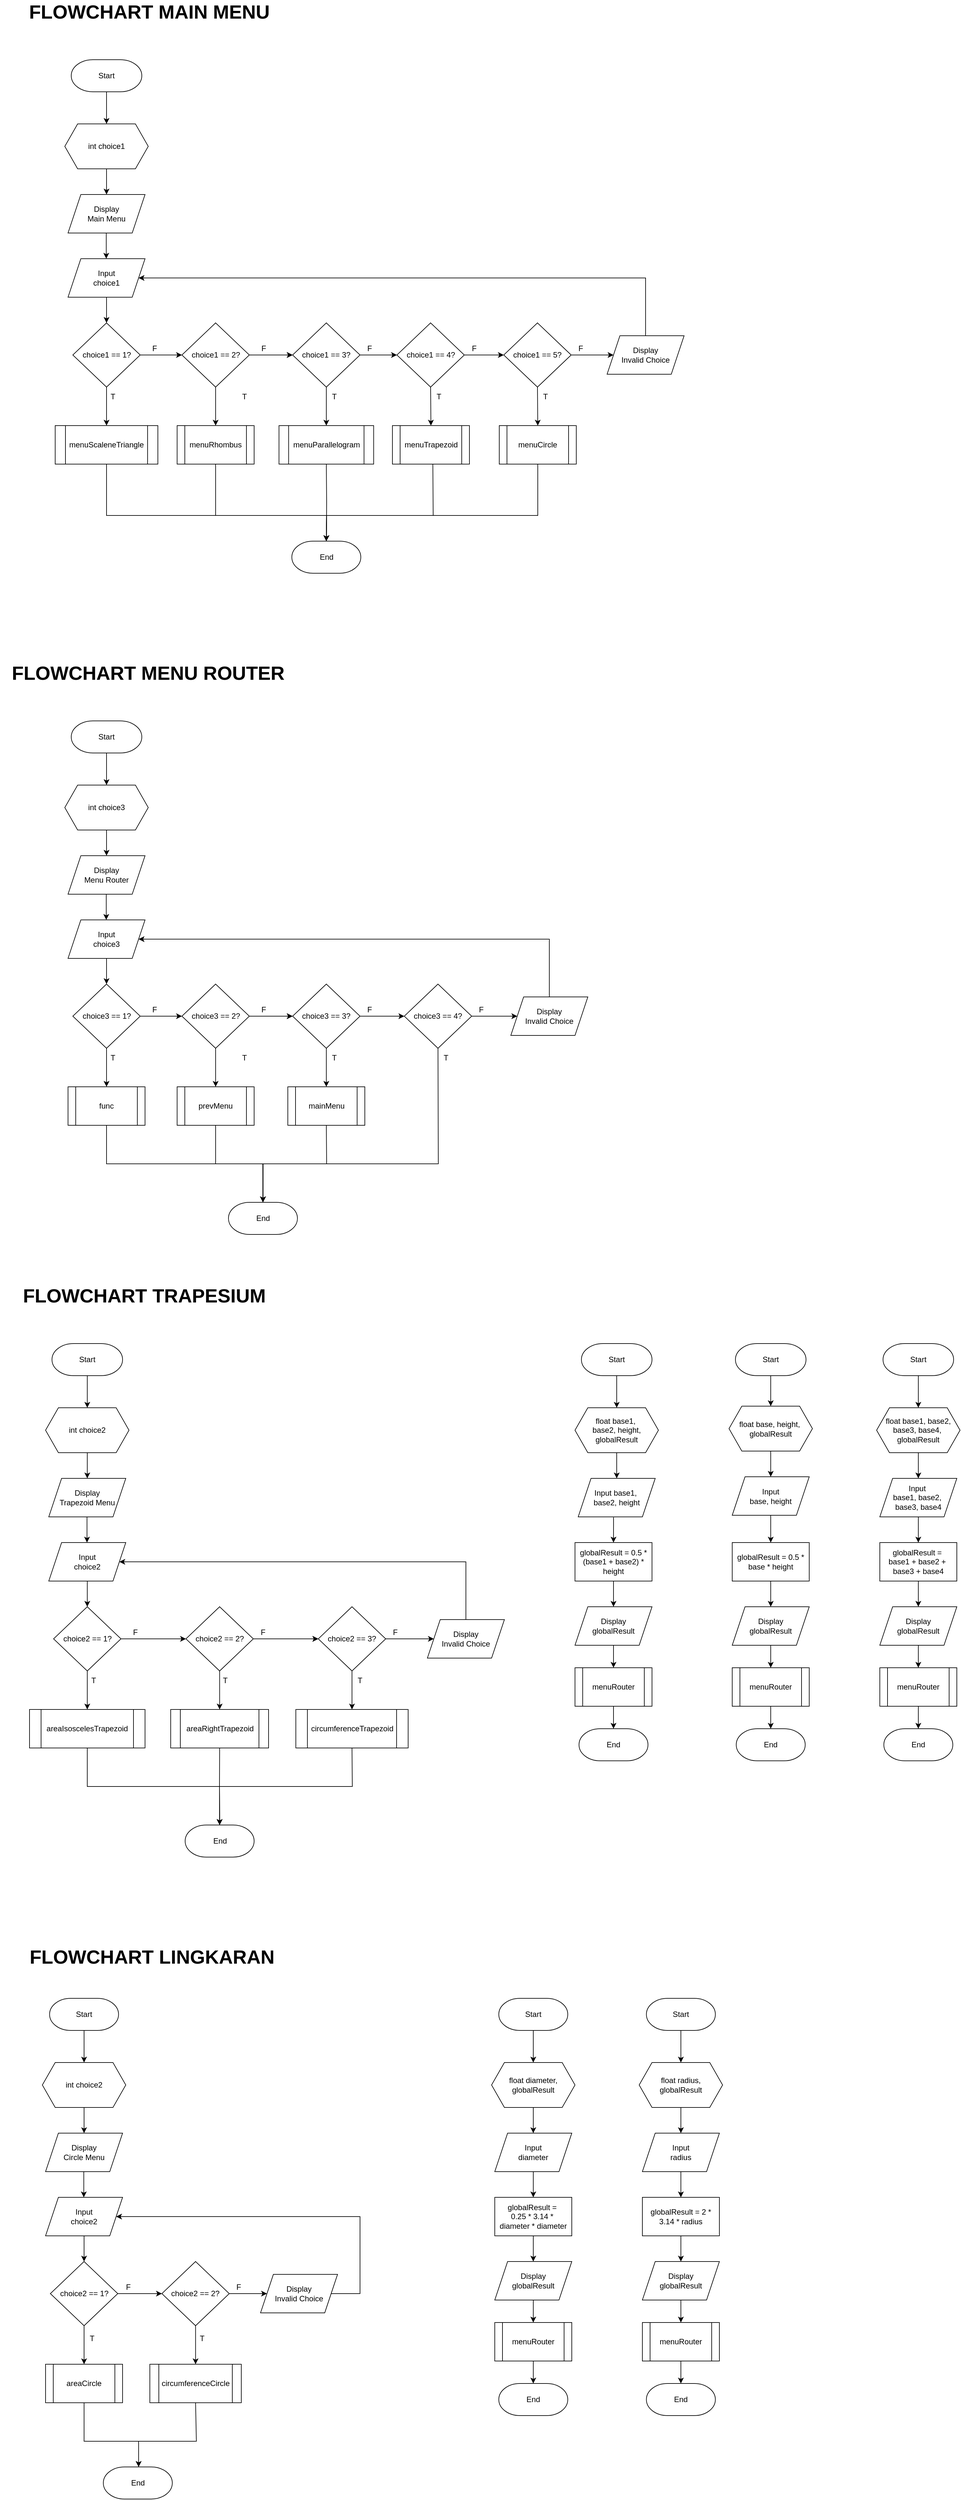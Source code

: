 <mxfile version="24.8.0">
  <diagram id="C5RBs43oDa-KdzZeNtuy" name="Page-1">
    <mxGraphModel dx="5045" dy="5073" grid="1" gridSize="10" guides="1" tooltips="1" connect="1" arrows="1" fold="1" page="1" pageScale="1" pageWidth="827" pageHeight="1169" math="0" shadow="0">
      <root>
        <mxCell id="WIyWlLk6GJQsqaUBKTNV-0" />
        <mxCell id="WIyWlLk6GJQsqaUBKTNV-1" parent="WIyWlLk6GJQsqaUBKTNV-0" />
        <mxCell id="R9I_XVuAjR1Jl8FLP7-6-1" value="int choice2" style="shape=hexagon;perimeter=hexagonPerimeter2;whiteSpace=wrap;html=1;fixedSize=1;" parent="WIyWlLk6GJQsqaUBKTNV-1" vertex="1">
          <mxGeometry x="155" y="170" width="130" height="70" as="geometry" />
        </mxCell>
        <mxCell id="R9I_XVuAjR1Jl8FLP7-6-6" value="" style="endArrow=classic;html=1;rounded=0;exitX=0.5;exitY=1;exitDx=0;exitDy=0;entryX=0.5;entryY=0;entryDx=0;entryDy=0;" parent="WIyWlLk6GJQsqaUBKTNV-1" source="R9I_XVuAjR1Jl8FLP7-6-1" edge="1">
          <mxGeometry width="50" height="50" relative="1" as="geometry">
            <mxPoint x="40" y="320" as="sourcePoint" />
            <mxPoint x="220" y="280" as="targetPoint" />
          </mxGeometry>
        </mxCell>
        <mxCell id="R9I_XVuAjR1Jl8FLP7-6-7" value="" style="endArrow=classic;html=1;rounded=0;exitX=0.5;exitY=1;exitDx=0;exitDy=0;entryX=0.5;entryY=0;entryDx=0;entryDy=0;" parent="WIyWlLk6GJQsqaUBKTNV-1" target="R9I_XVuAjR1Jl8FLP7-6-1" edge="1">
          <mxGeometry width="50" height="50" relative="1" as="geometry">
            <mxPoint x="220" y="120" as="sourcePoint" />
            <mxPoint x="210" y="140" as="targetPoint" />
          </mxGeometry>
        </mxCell>
        <mxCell id="R9I_XVuAjR1Jl8FLP7-6-9" value="Display&lt;div&gt;Trapezoid Menu&lt;/div&gt;" style="shape=parallelogram;perimeter=parallelogramPerimeter;whiteSpace=wrap;html=1;fixedSize=1;" parent="WIyWlLk6GJQsqaUBKTNV-1" vertex="1">
          <mxGeometry x="160" y="280" width="120" height="60" as="geometry" />
        </mxCell>
        <mxCell id="R9I_XVuAjR1Jl8FLP7-6-10" value="Input&lt;div&gt;choice2&lt;/div&gt;" style="shape=parallelogram;perimeter=parallelogramPerimeter;whiteSpace=wrap;html=1;fixedSize=1;" parent="WIyWlLk6GJQsqaUBKTNV-1" vertex="1">
          <mxGeometry x="160" y="380" width="120" height="60" as="geometry" />
        </mxCell>
        <mxCell id="R9I_XVuAjR1Jl8FLP7-6-11" value="" style="endArrow=classic;html=1;rounded=0;exitX=0.5;exitY=1;exitDx=0;exitDy=0;entryX=0.5;entryY=0;entryDx=0;entryDy=0;" parent="WIyWlLk6GJQsqaUBKTNV-1" edge="1">
          <mxGeometry width="50" height="50" relative="1" as="geometry">
            <mxPoint x="219.58" y="340" as="sourcePoint" />
            <mxPoint x="219.58" y="380" as="targetPoint" />
          </mxGeometry>
        </mxCell>
        <mxCell id="R9I_XVuAjR1Jl8FLP7-6-12" value="choice2 == 1?" style="rhombus;whiteSpace=wrap;html=1;" parent="WIyWlLk6GJQsqaUBKTNV-1" vertex="1">
          <mxGeometry x="167.5" y="480" width="105" height="100" as="geometry" />
        </mxCell>
        <mxCell id="R9I_XVuAjR1Jl8FLP7-6-13" value="" style="endArrow=classic;html=1;rounded=0;exitX=0.5;exitY=1;exitDx=0;exitDy=0;entryX=0.5;entryY=0;entryDx=0;entryDy=0;" parent="WIyWlLk6GJQsqaUBKTNV-1" source="R9I_XVuAjR1Jl8FLP7-6-10" target="R9I_XVuAjR1Jl8FLP7-6-12" edge="1">
          <mxGeometry width="50" height="50" relative="1" as="geometry">
            <mxPoint x="120" y="540" as="sourcePoint" />
            <mxPoint x="170" y="490" as="targetPoint" />
          </mxGeometry>
        </mxCell>
        <mxCell id="R9I_XVuAjR1Jl8FLP7-6-98" value="" style="edgeStyle=orthogonalEdgeStyle;rounded=0;orthogonalLoop=1;jettySize=auto;html=1;" parent="WIyWlLk6GJQsqaUBKTNV-1" source="R9I_XVuAjR1Jl8FLP7-6-15" target="R9I_XVuAjR1Jl8FLP7-6-96" edge="1">
          <mxGeometry relative="1" as="geometry" />
        </mxCell>
        <mxCell id="R9I_XVuAjR1Jl8FLP7-6-15" value="choice2 == 2?" style="rhombus;whiteSpace=wrap;html=1;" parent="WIyWlLk6GJQsqaUBKTNV-1" vertex="1">
          <mxGeometry x="373.75" y="480" width="105" height="100" as="geometry" />
        </mxCell>
        <mxCell id="R9I_XVuAjR1Jl8FLP7-6-16" value="" style="endArrow=classic;html=1;rounded=0;exitX=0.5;exitY=1;exitDx=0;exitDy=0;" parent="WIyWlLk6GJQsqaUBKTNV-1" source="R9I_XVuAjR1Jl8FLP7-6-12" edge="1">
          <mxGeometry width="50" height="50" relative="1" as="geometry">
            <mxPoint x="150" y="700" as="sourcePoint" />
            <mxPoint x="220" y="640" as="targetPoint" />
          </mxGeometry>
        </mxCell>
        <mxCell id="R9I_XVuAjR1Jl8FLP7-6-17" value="" style="endArrow=classic;html=1;rounded=0;exitX=1;exitY=0.5;exitDx=0;exitDy=0;entryX=0;entryY=0.5;entryDx=0;entryDy=0;" parent="WIyWlLk6GJQsqaUBKTNV-1" source="R9I_XVuAjR1Jl8FLP7-6-12" target="R9I_XVuAjR1Jl8FLP7-6-15" edge="1">
          <mxGeometry width="50" height="50" relative="1" as="geometry">
            <mxPoint x="260" y="650" as="sourcePoint" />
            <mxPoint x="310" y="600" as="targetPoint" />
          </mxGeometry>
        </mxCell>
        <mxCell id="R9I_XVuAjR1Jl8FLP7-6-18" value="F" style="text;html=1;align=center;verticalAlign=middle;whiteSpace=wrap;rounded=0;" parent="WIyWlLk6GJQsqaUBKTNV-1" vertex="1">
          <mxGeometry x="280" y="510" width="30" height="20" as="geometry" />
        </mxCell>
        <mxCell id="R9I_XVuAjR1Jl8FLP7-6-19" value="T" style="text;html=1;align=center;verticalAlign=middle;whiteSpace=wrap;rounded=0;" parent="WIyWlLk6GJQsqaUBKTNV-1" vertex="1">
          <mxGeometry x="215" y="585" width="30" height="20" as="geometry" />
        </mxCell>
        <mxCell id="R9I_XVuAjR1Jl8FLP7-6-24" value="" style="endArrow=classic;html=1;rounded=0;entryX=1;entryY=0.5;entryDx=0;entryDy=0;exitX=0.5;exitY=0;exitDx=0;exitDy=0;" parent="WIyWlLk6GJQsqaUBKTNV-1" source="R9I_XVuAjR1Jl8FLP7-6-31" target="R9I_XVuAjR1Jl8FLP7-6-10" edge="1">
          <mxGeometry width="50" height="50" relative="1" as="geometry">
            <mxPoint x="880" y="490" as="sourcePoint" />
            <mxPoint x="290" y="370" as="targetPoint" />
            <Array as="points">
              <mxPoint x="810" y="410" />
            </Array>
          </mxGeometry>
        </mxCell>
        <mxCell id="R9I_XVuAjR1Jl8FLP7-6-28" value="" style="endArrow=classic;html=1;rounded=0;exitX=0.5;exitY=1;exitDx=0;exitDy=0;entryX=0.5;entryY=0;entryDx=0;entryDy=0;" parent="WIyWlLk6GJQsqaUBKTNV-1" edge="1" target="R9I_XVuAjR1Jl8FLP7-6-35" source="R9I_XVuAjR1Jl8FLP7-6-15">
          <mxGeometry width="50" height="50" relative="1" as="geometry">
            <mxPoint x="382.42" y="580" as="sourcePoint" />
            <mxPoint x="382.42" y="640" as="targetPoint" />
          </mxGeometry>
        </mxCell>
        <mxCell id="R9I_XVuAjR1Jl8FLP7-6-29" value="T" style="text;html=1;align=center;verticalAlign=middle;whiteSpace=wrap;rounded=0;" parent="WIyWlLk6GJQsqaUBKTNV-1" vertex="1">
          <mxGeometry x="420" y="585" width="30" height="20" as="geometry" />
        </mxCell>
        <mxCell id="R9I_XVuAjR1Jl8FLP7-6-30" value="F" style="text;html=1;align=center;verticalAlign=middle;whiteSpace=wrap;rounded=0;" parent="WIyWlLk6GJQsqaUBKTNV-1" vertex="1">
          <mxGeometry x="478.75" y="510" width="30" height="20" as="geometry" />
        </mxCell>
        <mxCell id="R9I_XVuAjR1Jl8FLP7-6-31" value="Display&lt;div&gt;Invalid Choice&lt;/div&gt;" style="shape=parallelogram;perimeter=parallelogramPerimeter;whiteSpace=wrap;html=1;fixedSize=1;" parent="WIyWlLk6GJQsqaUBKTNV-1" vertex="1">
          <mxGeometry x="750" y="500" width="120" height="60" as="geometry" />
        </mxCell>
        <mxCell id="R9I_XVuAjR1Jl8FLP7-6-33" value="" style="endArrow=classic;html=1;rounded=0;exitX=1;exitY=0.5;exitDx=0;exitDy=0;entryX=0;entryY=0.5;entryDx=0;entryDy=0;" parent="WIyWlLk6GJQsqaUBKTNV-1" source="R9I_XVuAjR1Jl8FLP7-6-96" target="R9I_XVuAjR1Jl8FLP7-6-31" edge="1">
          <mxGeometry width="50" height="50" relative="1" as="geometry">
            <mxPoint x="440" y="600" as="sourcePoint" />
            <mxPoint x="490" y="550" as="targetPoint" />
          </mxGeometry>
        </mxCell>
        <mxCell id="R9I_XVuAjR1Jl8FLP7-6-34" value="areaIsoscelesTrapezoid" style="shape=process;whiteSpace=wrap;html=1;backgroundOutline=1;" parent="WIyWlLk6GJQsqaUBKTNV-1" vertex="1">
          <mxGeometry x="130" y="640" width="180" height="60" as="geometry" />
        </mxCell>
        <mxCell id="R9I_XVuAjR1Jl8FLP7-6-35" value="areaRightTrapezoid" style="shape=process;whiteSpace=wrap;html=1;backgroundOutline=1;" parent="WIyWlLk6GJQsqaUBKTNV-1" vertex="1">
          <mxGeometry x="350" y="640" width="152.5" height="60" as="geometry" />
        </mxCell>
        <mxCell id="R9I_XVuAjR1Jl8FLP7-6-38" value="" style="endArrow=classic;html=1;rounded=0;entryX=0.5;entryY=0;entryDx=0;entryDy=0;exitX=0.5;exitY=1;exitDx=0;exitDy=0;entryPerimeter=0;" parent="WIyWlLk6GJQsqaUBKTNV-1" source="R9I_XVuAjR1Jl8FLP7-6-34" target="q10S6m3corIPeP6oUfnh-2" edge="1">
          <mxGeometry width="50" height="50" relative="1" as="geometry">
            <mxPoint x="270" y="800" as="sourcePoint" />
            <mxPoint x="382.505" y="820" as="targetPoint" />
            <Array as="points">
              <mxPoint x="220" y="760" />
              <mxPoint x="426" y="760" />
            </Array>
          </mxGeometry>
        </mxCell>
        <mxCell id="R9I_XVuAjR1Jl8FLP7-6-40" value="" style="endArrow=classic;html=1;rounded=0;exitX=0.5;exitY=1;exitDx=0;exitDy=0;entryX=0.5;entryY=0;entryDx=0;entryDy=0;entryPerimeter=0;" parent="WIyWlLk6GJQsqaUBKTNV-1" source="R9I_XVuAjR1Jl8FLP7-6-35" target="q10S6m3corIPeP6oUfnh-2" edge="1">
          <mxGeometry width="50" height="50" relative="1" as="geometry">
            <mxPoint x="320" y="770" as="sourcePoint" />
            <mxPoint x="382.505" y="820" as="targetPoint" />
            <Array as="points">
              <mxPoint x="426" y="760" />
            </Array>
          </mxGeometry>
        </mxCell>
        <mxCell id="R9I_XVuAjR1Jl8FLP7-6-67" value="int choice2" style="shape=hexagon;perimeter=hexagonPerimeter2;whiteSpace=wrap;html=1;fixedSize=1;" parent="WIyWlLk6GJQsqaUBKTNV-1" vertex="1">
          <mxGeometry x="150" y="1190" width="130" height="70" as="geometry" />
        </mxCell>
        <mxCell id="R9I_XVuAjR1Jl8FLP7-6-68" value="" style="endArrow=classic;html=1;rounded=0;exitX=0.5;exitY=1;exitDx=0;exitDy=0;entryX=0.5;entryY=0;entryDx=0;entryDy=0;" parent="WIyWlLk6GJQsqaUBKTNV-1" source="R9I_XVuAjR1Jl8FLP7-6-67" edge="1">
          <mxGeometry width="50" height="50" relative="1" as="geometry">
            <mxPoint x="35" y="1340" as="sourcePoint" />
            <mxPoint x="215" y="1300" as="targetPoint" />
          </mxGeometry>
        </mxCell>
        <mxCell id="R9I_XVuAjR1Jl8FLP7-6-69" value="" style="endArrow=classic;html=1;rounded=0;exitX=0.5;exitY=1;exitDx=0;exitDy=0;entryX=0.5;entryY=0;entryDx=0;entryDy=0;" parent="WIyWlLk6GJQsqaUBKTNV-1" target="R9I_XVuAjR1Jl8FLP7-6-67" edge="1">
          <mxGeometry width="50" height="50" relative="1" as="geometry">
            <mxPoint x="215" y="1140" as="sourcePoint" />
            <mxPoint x="205" y="1160" as="targetPoint" />
          </mxGeometry>
        </mxCell>
        <mxCell id="R9I_XVuAjR1Jl8FLP7-6-70" value="Display&lt;div&gt;Circle Menu&lt;/div&gt;" style="shape=parallelogram;perimeter=parallelogramPerimeter;whiteSpace=wrap;html=1;fixedSize=1;" parent="WIyWlLk6GJQsqaUBKTNV-1" vertex="1">
          <mxGeometry x="155" y="1300" width="120" height="60" as="geometry" />
        </mxCell>
        <mxCell id="R9I_XVuAjR1Jl8FLP7-6-71" value="Input&lt;div&gt;choice2&lt;br&gt;&lt;/div&gt;" style="shape=parallelogram;perimeter=parallelogramPerimeter;whiteSpace=wrap;html=1;fixedSize=1;" parent="WIyWlLk6GJQsqaUBKTNV-1" vertex="1">
          <mxGeometry x="155" y="1400" width="120" height="60" as="geometry" />
        </mxCell>
        <mxCell id="R9I_XVuAjR1Jl8FLP7-6-72" value="" style="endArrow=classic;html=1;rounded=0;exitX=0.5;exitY=1;exitDx=0;exitDy=0;entryX=0.5;entryY=0;entryDx=0;entryDy=0;" parent="WIyWlLk6GJQsqaUBKTNV-1" edge="1">
          <mxGeometry width="50" height="50" relative="1" as="geometry">
            <mxPoint x="214.58" y="1360" as="sourcePoint" />
            <mxPoint x="214.58" y="1400" as="targetPoint" />
          </mxGeometry>
        </mxCell>
        <mxCell id="R9I_XVuAjR1Jl8FLP7-6-73" value="choice2 == 1?" style="rhombus;whiteSpace=wrap;html=1;" parent="WIyWlLk6GJQsqaUBKTNV-1" vertex="1">
          <mxGeometry x="162.5" y="1500" width="105" height="100" as="geometry" />
        </mxCell>
        <mxCell id="R9I_XVuAjR1Jl8FLP7-6-74" value="" style="endArrow=classic;html=1;rounded=0;exitX=0.5;exitY=1;exitDx=0;exitDy=0;entryX=0.5;entryY=0;entryDx=0;entryDy=0;" parent="WIyWlLk6GJQsqaUBKTNV-1" source="R9I_XVuAjR1Jl8FLP7-6-71" target="R9I_XVuAjR1Jl8FLP7-6-73" edge="1">
          <mxGeometry width="50" height="50" relative="1" as="geometry">
            <mxPoint x="115" y="1560" as="sourcePoint" />
            <mxPoint x="165" y="1510" as="targetPoint" />
          </mxGeometry>
        </mxCell>
        <mxCell id="R9I_XVuAjR1Jl8FLP7-6-75" value="choice2 == 2?" style="rhombus;whiteSpace=wrap;html=1;" parent="WIyWlLk6GJQsqaUBKTNV-1" vertex="1">
          <mxGeometry x="336.25" y="1500" width="105" height="100" as="geometry" />
        </mxCell>
        <mxCell id="R9I_XVuAjR1Jl8FLP7-6-76" value="" style="endArrow=classic;html=1;rounded=0;exitX=0.5;exitY=1;exitDx=0;exitDy=0;" parent="WIyWlLk6GJQsqaUBKTNV-1" source="R9I_XVuAjR1Jl8FLP7-6-73" edge="1">
          <mxGeometry width="50" height="50" relative="1" as="geometry">
            <mxPoint x="145" y="1720" as="sourcePoint" />
            <mxPoint x="215" y="1660" as="targetPoint" />
          </mxGeometry>
        </mxCell>
        <mxCell id="R9I_XVuAjR1Jl8FLP7-6-77" value="" style="endArrow=classic;html=1;rounded=0;exitX=1;exitY=0.5;exitDx=0;exitDy=0;entryX=0;entryY=0.5;entryDx=0;entryDy=0;" parent="WIyWlLk6GJQsqaUBKTNV-1" source="R9I_XVuAjR1Jl8FLP7-6-73" target="R9I_XVuAjR1Jl8FLP7-6-75" edge="1">
          <mxGeometry width="50" height="50" relative="1" as="geometry">
            <mxPoint x="255" y="1670" as="sourcePoint" />
            <mxPoint x="305" y="1620" as="targetPoint" />
          </mxGeometry>
        </mxCell>
        <mxCell id="R9I_XVuAjR1Jl8FLP7-6-78" value="F" style="text;html=1;align=center;verticalAlign=middle;whiteSpace=wrap;rounded=0;" parent="WIyWlLk6GJQsqaUBKTNV-1" vertex="1">
          <mxGeometry x="268.75" y="1530" width="30" height="20" as="geometry" />
        </mxCell>
        <mxCell id="R9I_XVuAjR1Jl8FLP7-6-79" value="T" style="text;html=1;align=center;verticalAlign=middle;whiteSpace=wrap;rounded=0;" parent="WIyWlLk6GJQsqaUBKTNV-1" vertex="1">
          <mxGeometry x="215" y="1610" width="25" height="20" as="geometry" />
        </mxCell>
        <mxCell id="R9I_XVuAjR1Jl8FLP7-6-80" value="" style="endArrow=classic;html=1;rounded=0;entryX=1;entryY=0.5;entryDx=0;entryDy=0;exitX=1;exitY=0.5;exitDx=0;exitDy=0;" parent="WIyWlLk6GJQsqaUBKTNV-1" source="R9I_XVuAjR1Jl8FLP7-6-84" target="R9I_XVuAjR1Jl8FLP7-6-71" edge="1">
          <mxGeometry width="50" height="50" relative="1" as="geometry">
            <mxPoint x="565" y="1550" as="sourcePoint" />
            <mxPoint x="455" y="1430" as="targetPoint" />
            <Array as="points">
              <mxPoint x="645" y="1550" />
              <mxPoint x="645" y="1430" />
            </Array>
          </mxGeometry>
        </mxCell>
        <mxCell id="R9I_XVuAjR1Jl8FLP7-6-81" value="" style="endArrow=classic;html=1;rounded=0;exitX=0.5;exitY=1;exitDx=0;exitDy=0;entryX=0.5;entryY=0;entryDx=0;entryDy=0;" parent="WIyWlLk6GJQsqaUBKTNV-1" edge="1" target="R9I_XVuAjR1Jl8FLP7-6-87" source="R9I_XVuAjR1Jl8FLP7-6-75">
          <mxGeometry width="50" height="50" relative="1" as="geometry">
            <mxPoint x="377.42" y="1600" as="sourcePoint" />
            <mxPoint x="377.42" y="1660" as="targetPoint" />
          </mxGeometry>
        </mxCell>
        <mxCell id="R9I_XVuAjR1Jl8FLP7-6-82" value="T" style="text;html=1;align=center;verticalAlign=middle;whiteSpace=wrap;rounded=0;" parent="WIyWlLk6GJQsqaUBKTNV-1" vertex="1">
          <mxGeometry x="384" y="1610" width="30" height="20" as="geometry" />
        </mxCell>
        <mxCell id="R9I_XVuAjR1Jl8FLP7-6-83" value="F" style="text;html=1;align=center;verticalAlign=middle;whiteSpace=wrap;rounded=0;" parent="WIyWlLk6GJQsqaUBKTNV-1" vertex="1">
          <mxGeometry x="441.25" y="1530" width="30" height="20" as="geometry" />
        </mxCell>
        <mxCell id="R9I_XVuAjR1Jl8FLP7-6-84" value="Display&lt;div&gt;Invalid Choice&lt;/div&gt;" style="shape=parallelogram;perimeter=parallelogramPerimeter;whiteSpace=wrap;html=1;fixedSize=1;" parent="WIyWlLk6GJQsqaUBKTNV-1" vertex="1">
          <mxGeometry x="490" y="1520" width="120" height="60" as="geometry" />
        </mxCell>
        <mxCell id="R9I_XVuAjR1Jl8FLP7-6-85" value="" style="endArrow=classic;html=1;rounded=0;exitX=1;exitY=0.5;exitDx=0;exitDy=0;entryX=0;entryY=0.5;entryDx=0;entryDy=0;" parent="WIyWlLk6GJQsqaUBKTNV-1" source="R9I_XVuAjR1Jl8FLP7-6-75" target="R9I_XVuAjR1Jl8FLP7-6-84" edge="1">
          <mxGeometry width="50" height="50" relative="1" as="geometry">
            <mxPoint x="435" y="1620" as="sourcePoint" />
            <mxPoint x="485" y="1570" as="targetPoint" />
          </mxGeometry>
        </mxCell>
        <mxCell id="R9I_XVuAjR1Jl8FLP7-6-86" value="areaCircle" style="shape=process;whiteSpace=wrap;html=1;backgroundOutline=1;" parent="WIyWlLk6GJQsqaUBKTNV-1" vertex="1">
          <mxGeometry x="155" y="1660" width="120" height="60" as="geometry" />
        </mxCell>
        <mxCell id="R9I_XVuAjR1Jl8FLP7-6-87" value="circumferenceCircle" style="shape=process;whiteSpace=wrap;html=1;backgroundOutline=1;" parent="WIyWlLk6GJQsqaUBKTNV-1" vertex="1">
          <mxGeometry x="317.5" y="1660" width="142.5" height="60" as="geometry" />
        </mxCell>
        <mxCell id="R9I_XVuAjR1Jl8FLP7-6-89" value="" style="endArrow=classic;html=1;rounded=0;entryX=0.5;entryY=0;entryDx=0;entryDy=0;exitX=0.5;exitY=1;exitDx=0;exitDy=0;" parent="WIyWlLk6GJQsqaUBKTNV-1" source="R9I_XVuAjR1Jl8FLP7-6-86" edge="1">
          <mxGeometry width="50" height="50" relative="1" as="geometry">
            <mxPoint x="265" y="1820" as="sourcePoint" />
            <mxPoint x="300" y="1820" as="targetPoint" />
            <Array as="points">
              <mxPoint x="215" y="1780" />
              <mxPoint x="300" y="1780" />
            </Array>
          </mxGeometry>
        </mxCell>
        <mxCell id="R9I_XVuAjR1Jl8FLP7-6-90" value="" style="endArrow=classic;html=1;rounded=0;exitX=0.5;exitY=1;exitDx=0;exitDy=0;entryX=0.5;entryY=0;entryDx=0;entryDy=0;" parent="WIyWlLk6GJQsqaUBKTNV-1" source="R9I_XVuAjR1Jl8FLP7-6-87" edge="1">
          <mxGeometry width="50" height="50" relative="1" as="geometry">
            <mxPoint x="315" y="1790" as="sourcePoint" />
            <mxPoint x="300" y="1820" as="targetPoint" />
            <Array as="points">
              <mxPoint x="390" y="1780" />
              <mxPoint x="300" y="1780" />
            </Array>
          </mxGeometry>
        </mxCell>
        <mxCell id="R9I_XVuAjR1Jl8FLP7-6-92" value="float base1,&amp;nbsp;&lt;div&gt;base2, height, globalResult&lt;/div&gt;" style="shape=hexagon;perimeter=hexagonPerimeter2;whiteSpace=wrap;html=1;fixedSize=1;" parent="WIyWlLk6GJQsqaUBKTNV-1" vertex="1">
          <mxGeometry x="980" y="170" width="130" height="70" as="geometry" />
        </mxCell>
        <mxCell id="R9I_XVuAjR1Jl8FLP7-6-93" value="" style="endArrow=classic;html=1;rounded=0;exitX=0.5;exitY=1;exitDx=0;exitDy=0;entryX=0.5;entryY=0;entryDx=0;entryDy=0;" parent="WIyWlLk6GJQsqaUBKTNV-1" source="R9I_XVuAjR1Jl8FLP7-6-92" edge="1">
          <mxGeometry width="50" height="50" relative="1" as="geometry">
            <mxPoint x="865" y="320" as="sourcePoint" />
            <mxPoint x="1045" y="280" as="targetPoint" />
          </mxGeometry>
        </mxCell>
        <mxCell id="R9I_XVuAjR1Jl8FLP7-6-94" value="" style="endArrow=classic;html=1;rounded=0;exitX=0.5;exitY=1;exitDx=0;exitDy=0;entryX=0.5;entryY=0;entryDx=0;entryDy=0;" parent="WIyWlLk6GJQsqaUBKTNV-1" target="R9I_XVuAjR1Jl8FLP7-6-92" edge="1">
          <mxGeometry width="50" height="50" relative="1" as="geometry">
            <mxPoint x="1045.0" y="120" as="sourcePoint" />
            <mxPoint x="1035" y="140" as="targetPoint" />
          </mxGeometry>
        </mxCell>
        <mxCell id="R9I_XVuAjR1Jl8FLP7-6-96" value="choice2 == 3?" style="rhombus;whiteSpace=wrap;html=1;" parent="WIyWlLk6GJQsqaUBKTNV-1" vertex="1">
          <mxGeometry x="580" y="480" width="105" height="100" as="geometry" />
        </mxCell>
        <mxCell id="R9I_XVuAjR1Jl8FLP7-6-97" value="" style="endArrow=classic;html=1;rounded=0;entryX=0;entryY=0.5;entryDx=0;entryDy=0;" parent="WIyWlLk6GJQsqaUBKTNV-1" target="R9I_XVuAjR1Jl8FLP7-6-96" edge="1">
          <mxGeometry width="50" height="50" relative="1" as="geometry">
            <mxPoint x="480" y="530" as="sourcePoint" />
            <mxPoint x="500" y="590" as="targetPoint" />
          </mxGeometry>
        </mxCell>
        <mxCell id="R9I_XVuAjR1Jl8FLP7-6-99" value="F" style="text;html=1;align=center;verticalAlign=middle;whiteSpace=wrap;rounded=0;" parent="WIyWlLk6GJQsqaUBKTNV-1" vertex="1">
          <mxGeometry x="685" y="510" width="30" height="20" as="geometry" />
        </mxCell>
        <mxCell id="R9I_XVuAjR1Jl8FLP7-6-100" value="" style="endArrow=classic;html=1;rounded=0;exitX=0.5;exitY=1;exitDx=0;exitDy=0;entryX=0.5;entryY=0;entryDx=0;entryDy=0;" parent="WIyWlLk6GJQsqaUBKTNV-1" edge="1" target="R9I_XVuAjR1Jl8FLP7-6-102" source="R9I_XVuAjR1Jl8FLP7-6-96">
          <mxGeometry width="50" height="50" relative="1" as="geometry">
            <mxPoint x="544.92" y="580" as="sourcePoint" />
            <mxPoint x="544.92" y="640" as="targetPoint" />
          </mxGeometry>
        </mxCell>
        <mxCell id="R9I_XVuAjR1Jl8FLP7-6-101" value="T" style="text;html=1;align=center;verticalAlign=middle;whiteSpace=wrap;rounded=0;" parent="WIyWlLk6GJQsqaUBKTNV-1" vertex="1">
          <mxGeometry x="630" y="585" width="30" height="20" as="geometry" />
        </mxCell>
        <mxCell id="R9I_XVuAjR1Jl8FLP7-6-102" value="circumferenceTrapezoid" style="shape=process;whiteSpace=wrap;html=1;backgroundOutline=1;" parent="WIyWlLk6GJQsqaUBKTNV-1" vertex="1">
          <mxGeometry x="545" y="640" width="175" height="60" as="geometry" />
        </mxCell>
        <mxCell id="R9I_XVuAjR1Jl8FLP7-6-103" value="" style="endArrow=classic;html=1;rounded=0;exitX=0.5;exitY=1;exitDx=0;exitDy=0;entryX=0.5;entryY=0;entryDx=0;entryDy=0;entryPerimeter=0;" parent="WIyWlLk6GJQsqaUBKTNV-1" source="R9I_XVuAjR1Jl8FLP7-6-102" target="q10S6m3corIPeP6oUfnh-2" edge="1">
          <mxGeometry width="50" height="50" relative="1" as="geometry">
            <mxPoint x="482.5" y="770" as="sourcePoint" />
            <mxPoint x="382.505" y="820" as="targetPoint" />
            <Array as="points">
              <mxPoint x="633" y="760" />
              <mxPoint x="426" y="760" />
            </Array>
          </mxGeometry>
        </mxCell>
        <mxCell id="R9I_XVuAjR1Jl8FLP7-6-105" value="Input&amp;nbsp;&lt;span data-darkreader-inline-color=&quot;&quot; data-darkreader-inline-bgcolor=&quot;&quot; style=&quot;background-color: initial; color: rgb(0, 0, 0); --darkreader-inline-bgcolor: initial; --darkreader-inline-color: #e8e6e3;&quot;&gt;base1,&amp;nbsp;&lt;/span&gt;&lt;div&gt;&lt;span data-darkreader-inline-color=&quot;&quot; data-darkreader-inline-bgcolor=&quot;&quot; style=&quot;background-color: initial; color: rgb(0, 0, 0); --darkreader-inline-bgcolor: initial; --darkreader-inline-color: #e8e6e3;&quot;&gt;base2, height&lt;/span&gt;&lt;/div&gt;" style="shape=parallelogram;perimeter=parallelogramPerimeter;whiteSpace=wrap;html=1;fixedSize=1;" parent="WIyWlLk6GJQsqaUBKTNV-1" vertex="1">
          <mxGeometry x="985" y="280" width="120" height="60" as="geometry" />
        </mxCell>
        <mxCell id="R9I_XVuAjR1Jl8FLP7-6-108" value="" style="endArrow=classic;html=1;rounded=0;exitX=0.459;exitY=1.013;exitDx=0;exitDy=0;entryX=0.5;entryY=0;entryDx=0;entryDy=0;exitPerimeter=0;" parent="WIyWlLk6GJQsqaUBKTNV-1" source="R9I_XVuAjR1Jl8FLP7-6-105" target="R9I_XVuAjR1Jl8FLP7-6-110" edge="1">
          <mxGeometry width="50" height="50" relative="1" as="geometry">
            <mxPoint x="1010" y="420" as="sourcePoint" />
            <mxPoint x="1150" y="310" as="targetPoint" />
          </mxGeometry>
        </mxCell>
        <mxCell id="R9I_XVuAjR1Jl8FLP7-6-110" value="globalResult =&amp;nbsp;0.5 * (base1 + base2) * height" style="rounded=0;whiteSpace=wrap;html=1;" parent="WIyWlLk6GJQsqaUBKTNV-1" vertex="1">
          <mxGeometry x="980" y="380" width="120" height="60" as="geometry" />
        </mxCell>
        <mxCell id="R9I_XVuAjR1Jl8FLP7-6-113" value="&lt;div&gt;Display&lt;/div&gt;&lt;div&gt;globalResult&lt;br&gt;&lt;/div&gt;" style="shape=parallelogram;perimeter=parallelogramPerimeter;whiteSpace=wrap;html=1;fixedSize=1;" parent="WIyWlLk6GJQsqaUBKTNV-1" vertex="1">
          <mxGeometry x="980" y="480" width="120" height="60" as="geometry" />
        </mxCell>
        <mxCell id="R9I_XVuAjR1Jl8FLP7-6-114" value="" style="endArrow=classic;html=1;rounded=0;exitX=0.5;exitY=1;exitDx=0;exitDy=0;entryX=0.5;entryY=0;entryDx=0;entryDy=0;" parent="WIyWlLk6GJQsqaUBKTNV-1" source="R9I_XVuAjR1Jl8FLP7-6-110" target="R9I_XVuAjR1Jl8FLP7-6-113" edge="1">
          <mxGeometry width="50" height="50" relative="1" as="geometry">
            <mxPoint x="990" y="470" as="sourcePoint" />
            <mxPoint x="990" y="510" as="targetPoint" />
          </mxGeometry>
        </mxCell>
        <mxCell id="R9I_XVuAjR1Jl8FLP7-6-115" value="" style="endArrow=classic;html=1;rounded=0;exitX=0.5;exitY=1;exitDx=0;exitDy=0;entryX=0.5;entryY=0;entryDx=0;entryDy=0;entryPerimeter=0;" parent="WIyWlLk6GJQsqaUBKTNV-1" source="R9I_XVuAjR1Jl8FLP7-6-113" edge="1">
          <mxGeometry width="50" height="50" relative="1" as="geometry">
            <mxPoint x="980" y="570" as="sourcePoint" />
            <mxPoint x="1040" y="575" as="targetPoint" />
          </mxGeometry>
        </mxCell>
        <mxCell id="R9I_XVuAjR1Jl8FLP7-6-117" value="float base,&lt;span data-darkreader-inline-color=&quot;&quot; data-darkreader-inline-bgcolor=&quot;&quot; style=&quot;background-color: initial; color: rgb(0, 0, 0); --darkreader-inline-bgcolor: initial; --darkreader-inline-color: #e8e6e3;&quot;&gt;&amp;nbsp;&lt;/span&gt;&lt;span style=&quot;color: rgb(0, 0, 0); --darkreader-inline-color: #e8e6e3;&quot; data-darkreader-inline-color=&quot;&quot;&gt;height,&amp;nbsp;&lt;/span&gt;&lt;div&gt;&lt;span style=&quot;color: rgb(0, 0, 0); --darkreader-inline-color: #e8e6e3;&quot; data-darkreader-inline-color=&quot;&quot;&gt;globalResult&lt;/span&gt;&lt;/div&gt;" style="shape=hexagon;perimeter=hexagonPerimeter2;whiteSpace=wrap;html=1;fixedSize=1;" parent="WIyWlLk6GJQsqaUBKTNV-1" vertex="1">
          <mxGeometry x="1220" y="167.5" width="130" height="70" as="geometry" />
        </mxCell>
        <mxCell id="R9I_XVuAjR1Jl8FLP7-6-118" value="" style="endArrow=classic;html=1;rounded=0;exitX=0.5;exitY=1;exitDx=0;exitDy=0;entryX=0.5;entryY=0;entryDx=0;entryDy=0;" parent="WIyWlLk6GJQsqaUBKTNV-1" source="R9I_XVuAjR1Jl8FLP7-6-117" edge="1">
          <mxGeometry width="50" height="50" relative="1" as="geometry">
            <mxPoint x="1105" y="317.5" as="sourcePoint" />
            <mxPoint x="1285" y="277.5" as="targetPoint" />
          </mxGeometry>
        </mxCell>
        <mxCell id="R9I_XVuAjR1Jl8FLP7-6-119" value="" style="endArrow=classic;html=1;rounded=0;exitX=0.5;exitY=1;exitDx=0;exitDy=0;entryX=0.5;entryY=0;entryDx=0;entryDy=0;" parent="WIyWlLk6GJQsqaUBKTNV-1" target="R9I_XVuAjR1Jl8FLP7-6-117" edge="1">
          <mxGeometry width="50" height="50" relative="1" as="geometry">
            <mxPoint x="1285" y="117.5" as="sourcePoint" />
            <mxPoint x="1275" y="137.5" as="targetPoint" />
          </mxGeometry>
        </mxCell>
        <mxCell id="R9I_XVuAjR1Jl8FLP7-6-120" value="Input&lt;div&gt;base, height&lt;/div&gt;" style="shape=parallelogram;perimeter=parallelogramPerimeter;whiteSpace=wrap;html=1;fixedSize=1;" parent="WIyWlLk6GJQsqaUBKTNV-1" vertex="1">
          <mxGeometry x="1225" y="277.5" width="120" height="60" as="geometry" />
        </mxCell>
        <mxCell id="R9I_XVuAjR1Jl8FLP7-6-125" value="globalResult =&amp;nbsp;0.5 * base * height" style="rounded=0;whiteSpace=wrap;html=1;" parent="WIyWlLk6GJQsqaUBKTNV-1" vertex="1">
          <mxGeometry x="1225" y="380" width="120" height="60" as="geometry" />
        </mxCell>
        <mxCell id="R9I_XVuAjR1Jl8FLP7-6-126" value="" style="endArrow=classic;html=1;rounded=0;entryX=0.5;entryY=0;entryDx=0;entryDy=0;exitX=0.5;exitY=1;exitDx=0;exitDy=0;" parent="WIyWlLk6GJQsqaUBKTNV-1" source="R9I_XVuAjR1Jl8FLP7-6-120" target="R9I_XVuAjR1Jl8FLP7-6-125" edge="1">
          <mxGeometry width="50" height="50" relative="1" as="geometry">
            <mxPoint x="1280" y="350" as="sourcePoint" />
            <mxPoint x="1440" y="397.5" as="targetPoint" />
            <Array as="points" />
          </mxGeometry>
        </mxCell>
        <mxCell id="R9I_XVuAjR1Jl8FLP7-6-128" value="&lt;div&gt;Display&lt;/div&gt;&lt;div&gt;globalResult&lt;br&gt;&lt;/div&gt;" style="shape=parallelogram;perimeter=parallelogramPerimeter;whiteSpace=wrap;html=1;fixedSize=1;" parent="WIyWlLk6GJQsqaUBKTNV-1" vertex="1">
          <mxGeometry x="1225" y="480" width="120" height="60" as="geometry" />
        </mxCell>
        <mxCell id="R9I_XVuAjR1Jl8FLP7-6-130" value="" style="endArrow=classic;html=1;rounded=0;exitX=0.5;exitY=1;exitDx=0;exitDy=0;entryX=0.5;entryY=0;entryDx=0;entryDy=0;entryPerimeter=0;" parent="WIyWlLk6GJQsqaUBKTNV-1" source="R9I_XVuAjR1Jl8FLP7-6-128" edge="1">
          <mxGeometry width="50" height="50" relative="1" as="geometry">
            <mxPoint x="1285" y="525" as="sourcePoint" />
            <mxPoint x="1285" y="575" as="targetPoint" />
          </mxGeometry>
        </mxCell>
        <mxCell id="R9I_XVuAjR1Jl8FLP7-6-147" value="float base1,&amp;nbsp;&lt;span data-darkreader-inline-color=&quot;&quot; data-darkreader-inline-bgcolor=&quot;&quot; style=&quot;background-color: initial; color: rgb(0, 0, 0); --darkreader-inline-bgcolor: initial; --darkreader-inline-color: #e8e6e3;&quot;&gt;base2, base3, base4,&amp;nbsp;&lt;/span&gt;&lt;div&gt;&lt;span style=&quot;color: rgb(0, 0, 0); --darkreader-inline-color: #e8e6e3;&quot; data-darkreader-inline-color=&quot;&quot;&gt;globalResult&lt;/span&gt;&lt;/div&gt;" style="shape=hexagon;perimeter=hexagonPerimeter2;whiteSpace=wrap;html=1;fixedSize=1;" parent="WIyWlLk6GJQsqaUBKTNV-1" vertex="1">
          <mxGeometry x="1450" y="170" width="130" height="70" as="geometry" />
        </mxCell>
        <mxCell id="R9I_XVuAjR1Jl8FLP7-6-148" value="" style="endArrow=classic;html=1;rounded=0;exitX=0.5;exitY=1;exitDx=0;exitDy=0;entryX=0.5;entryY=0;entryDx=0;entryDy=0;" parent="WIyWlLk6GJQsqaUBKTNV-1" source="R9I_XVuAjR1Jl8FLP7-6-147" edge="1">
          <mxGeometry width="50" height="50" relative="1" as="geometry">
            <mxPoint x="1335" y="320" as="sourcePoint" />
            <mxPoint x="1515" y="280" as="targetPoint" />
          </mxGeometry>
        </mxCell>
        <mxCell id="R9I_XVuAjR1Jl8FLP7-6-149" value="" style="endArrow=classic;html=1;rounded=0;exitX=0.5;exitY=1;exitDx=0;exitDy=0;entryX=0.5;entryY=0;entryDx=0;entryDy=0;" parent="WIyWlLk6GJQsqaUBKTNV-1" target="R9I_XVuAjR1Jl8FLP7-6-147" edge="1">
          <mxGeometry width="50" height="50" relative="1" as="geometry">
            <mxPoint x="1515" y="120" as="sourcePoint" />
            <mxPoint x="1505" y="140" as="targetPoint" />
          </mxGeometry>
        </mxCell>
        <mxCell id="R9I_XVuAjR1Jl8FLP7-6-150" value="Input&amp;nbsp;&lt;div&gt;&lt;span data-darkreader-inline-color=&quot;&quot; data-darkreader-inline-bgcolor=&quot;&quot; style=&quot;background-color: initial; color: rgb(0, 0, 0); --darkreader-inline-bgcolor: initial; --darkreader-inline-color: #e8e6e3;&quot;&gt;base1,&amp;nbsp;&lt;/span&gt;&lt;span data-darkreader-inline-color=&quot;&quot; data-darkreader-inline-bgcolor=&quot;&quot; style=&quot;background-color: initial; color: rgb(0, 0, 0); --darkreader-inline-bgcolor: initial; --darkreader-inline-color: #e8e6e3;&quot;&gt;base2,&amp;nbsp;&lt;/span&gt;&lt;/div&gt;&lt;div&gt;&lt;span data-darkreader-inline-color=&quot;&quot; data-darkreader-inline-bgcolor=&quot;&quot; style=&quot;background-color: initial; color: rgb(0, 0, 0); --darkreader-inline-bgcolor: initial; --darkreader-inline-color: #e8e6e3;&quot;&gt;base3,&amp;nbsp;&lt;/span&gt;&lt;span data-darkreader-inline-color=&quot;&quot; data-darkreader-inline-bgcolor=&quot;&quot; style=&quot;background-color: initial; color: rgb(0, 0, 0); --darkreader-inline-bgcolor: initial; --darkreader-inline-color: #e8e6e3;&quot;&gt;base4&lt;/span&gt;&lt;/div&gt;" style="shape=parallelogram;perimeter=parallelogramPerimeter;whiteSpace=wrap;html=1;fixedSize=1;" parent="WIyWlLk6GJQsqaUBKTNV-1" vertex="1">
          <mxGeometry x="1455" y="280" width="120" height="60" as="geometry" />
        </mxCell>
        <mxCell id="R9I_XVuAjR1Jl8FLP7-6-153" value="" style="endArrow=classic;html=1;rounded=0;exitX=0.5;exitY=1;exitDx=0;exitDy=0;entryX=0.5;entryY=0;entryDx=0;entryDy=0;" parent="WIyWlLk6GJQsqaUBKTNV-1" source="R9I_XVuAjR1Jl8FLP7-6-150" target="R9I_XVuAjR1Jl8FLP7-6-155" edge="1">
          <mxGeometry width="50" height="50" relative="1" as="geometry">
            <mxPoint x="1480" y="420" as="sourcePoint" />
            <mxPoint x="1620" y="310" as="targetPoint" />
          </mxGeometry>
        </mxCell>
        <mxCell id="R9I_XVuAjR1Jl8FLP7-6-155" value="globalResult =&amp;nbsp;&lt;div&gt;base1 + base2 +&amp;nbsp;&lt;div&gt;base3 + base4&lt;/div&gt;&lt;/div&gt;" style="rounded=0;whiteSpace=wrap;html=1;" parent="WIyWlLk6GJQsqaUBKTNV-1" vertex="1">
          <mxGeometry x="1455" y="380" width="120" height="60" as="geometry" />
        </mxCell>
        <mxCell id="R9I_XVuAjR1Jl8FLP7-6-158" value="&lt;div&gt;Display&lt;/div&gt;&lt;div&gt;globalResult&lt;br&gt;&lt;/div&gt;" style="shape=parallelogram;perimeter=parallelogramPerimeter;whiteSpace=wrap;html=1;fixedSize=1;" parent="WIyWlLk6GJQsqaUBKTNV-1" vertex="1">
          <mxGeometry x="1455" y="480" width="120" height="60" as="geometry" />
        </mxCell>
        <mxCell id="R9I_XVuAjR1Jl8FLP7-6-159" value="" style="endArrow=classic;html=1;rounded=0;exitX=0.5;exitY=1;exitDx=0;exitDy=0;entryX=0.5;entryY=0;entryDx=0;entryDy=0;" parent="WIyWlLk6GJQsqaUBKTNV-1" source="R9I_XVuAjR1Jl8FLP7-6-155" target="R9I_XVuAjR1Jl8FLP7-6-158" edge="1">
          <mxGeometry width="50" height="50" relative="1" as="geometry">
            <mxPoint x="1465" y="470" as="sourcePoint" />
            <mxPoint x="1465" y="510" as="targetPoint" />
          </mxGeometry>
        </mxCell>
        <mxCell id="R9I_XVuAjR1Jl8FLP7-6-160" value="" style="endArrow=classic;html=1;rounded=0;exitX=0.5;exitY=1;exitDx=0;exitDy=0;entryX=0.5;entryY=0;entryDx=0;entryDy=0;entryPerimeter=0;" parent="WIyWlLk6GJQsqaUBKTNV-1" source="R9I_XVuAjR1Jl8FLP7-6-158" edge="1">
          <mxGeometry width="50" height="50" relative="1" as="geometry">
            <mxPoint x="1455" y="600" as="sourcePoint" />
            <mxPoint x="1515" y="575" as="targetPoint" />
          </mxGeometry>
        </mxCell>
        <mxCell id="R9I_XVuAjR1Jl8FLP7-6-166" value="float diameter, globalResult" style="shape=hexagon;perimeter=hexagonPerimeter2;whiteSpace=wrap;html=1;fixedSize=1;" parent="WIyWlLk6GJQsqaUBKTNV-1" vertex="1">
          <mxGeometry x="850" y="1190" width="130" height="70" as="geometry" />
        </mxCell>
        <mxCell id="R9I_XVuAjR1Jl8FLP7-6-167" value="" style="endArrow=classic;html=1;rounded=0;exitX=0.5;exitY=1;exitDx=0;exitDy=0;entryX=0.5;entryY=0;entryDx=0;entryDy=0;" parent="WIyWlLk6GJQsqaUBKTNV-1" source="R9I_XVuAjR1Jl8FLP7-6-166" edge="1">
          <mxGeometry width="50" height="50" relative="1" as="geometry">
            <mxPoint x="735" y="1340" as="sourcePoint" />
            <mxPoint x="915" y="1300" as="targetPoint" />
          </mxGeometry>
        </mxCell>
        <mxCell id="R9I_XVuAjR1Jl8FLP7-6-168" value="" style="endArrow=classic;html=1;rounded=0;exitX=0.5;exitY=1;exitDx=0;exitDy=0;entryX=0.5;entryY=0;entryDx=0;entryDy=0;" parent="WIyWlLk6GJQsqaUBKTNV-1" target="R9I_XVuAjR1Jl8FLP7-6-166" edge="1">
          <mxGeometry width="50" height="50" relative="1" as="geometry">
            <mxPoint x="915" y="1140" as="sourcePoint" />
            <mxPoint x="905" y="1160" as="targetPoint" />
          </mxGeometry>
        </mxCell>
        <mxCell id="R9I_XVuAjR1Jl8FLP7-6-169" value="Input&lt;div&gt;diameter&lt;/div&gt;" style="shape=parallelogram;perimeter=parallelogramPerimeter;whiteSpace=wrap;html=1;fixedSize=1;" parent="WIyWlLk6GJQsqaUBKTNV-1" vertex="1">
          <mxGeometry x="855" y="1300" width="120" height="60" as="geometry" />
        </mxCell>
        <mxCell id="R9I_XVuAjR1Jl8FLP7-6-171" value="" style="endArrow=classic;html=1;rounded=0;exitX=0.5;exitY=1;exitDx=0;exitDy=0;entryX=0.5;entryY=0;entryDx=0;entryDy=0;" parent="WIyWlLk6GJQsqaUBKTNV-1" source="R9I_XVuAjR1Jl8FLP7-6-169" target="R9I_XVuAjR1Jl8FLP7-6-172" edge="1">
          <mxGeometry width="50" height="50" relative="1" as="geometry">
            <mxPoint x="880" y="1440" as="sourcePoint" />
            <mxPoint x="1020" y="1330" as="targetPoint" />
          </mxGeometry>
        </mxCell>
        <mxCell id="R9I_XVuAjR1Jl8FLP7-6-172" value="globalResult =&amp;nbsp;&lt;div&gt;0.25 * 3.14 *&amp;nbsp;&lt;/div&gt;&lt;div&gt;diameter * diameter&lt;/div&gt;" style="rounded=0;whiteSpace=wrap;html=1;" parent="WIyWlLk6GJQsqaUBKTNV-1" vertex="1">
          <mxGeometry x="855" y="1400" width="120" height="60" as="geometry" />
        </mxCell>
        <mxCell id="R9I_XVuAjR1Jl8FLP7-6-175" value="Display&lt;div&gt;globalResult&lt;br&gt;&lt;/div&gt;" style="shape=parallelogram;perimeter=parallelogramPerimeter;whiteSpace=wrap;html=1;fixedSize=1;" parent="WIyWlLk6GJQsqaUBKTNV-1" vertex="1">
          <mxGeometry x="855" y="1500" width="120" height="60" as="geometry" />
        </mxCell>
        <mxCell id="R9I_XVuAjR1Jl8FLP7-6-176" value="" style="endArrow=classic;html=1;rounded=0;exitX=0.5;exitY=1;exitDx=0;exitDy=0;entryX=0.5;entryY=0;entryDx=0;entryDy=0;" parent="WIyWlLk6GJQsqaUBKTNV-1" source="R9I_XVuAjR1Jl8FLP7-6-172" target="R9I_XVuAjR1Jl8FLP7-6-175" edge="1">
          <mxGeometry width="50" height="50" relative="1" as="geometry">
            <mxPoint x="860" y="1490" as="sourcePoint" />
            <mxPoint x="860" y="1530" as="targetPoint" />
            <Array as="points" />
          </mxGeometry>
        </mxCell>
        <mxCell id="R9I_XVuAjR1Jl8FLP7-6-177" value="" style="endArrow=classic;html=1;rounded=0;exitX=0.5;exitY=1;exitDx=0;exitDy=0;entryX=0.5;entryY=0;entryDx=0;entryDy=0;" parent="WIyWlLk6GJQsqaUBKTNV-1" source="R9I_XVuAjR1Jl8FLP7-6-175" target="q10S6m3corIPeP6oUfnh-20" edge="1">
          <mxGeometry width="50" height="50" relative="1" as="geometry">
            <mxPoint x="850" y="1620" as="sourcePoint" />
            <mxPoint x="920" y="1590" as="targetPoint" />
          </mxGeometry>
        </mxCell>
        <mxCell id="R9I_XVuAjR1Jl8FLP7-6-179" value="float radius, globalResult" style="shape=hexagon;perimeter=hexagonPerimeter2;whiteSpace=wrap;html=1;fixedSize=1;" parent="WIyWlLk6GJQsqaUBKTNV-1" vertex="1">
          <mxGeometry x="1080" y="1190" width="130" height="70" as="geometry" />
        </mxCell>
        <mxCell id="R9I_XVuAjR1Jl8FLP7-6-180" value="" style="endArrow=classic;html=1;rounded=0;exitX=0.5;exitY=1;exitDx=0;exitDy=0;entryX=0.5;entryY=0;entryDx=0;entryDy=0;" parent="WIyWlLk6GJQsqaUBKTNV-1" source="R9I_XVuAjR1Jl8FLP7-6-179" edge="1">
          <mxGeometry width="50" height="50" relative="1" as="geometry">
            <mxPoint x="965" y="1340" as="sourcePoint" />
            <mxPoint x="1145" y="1300" as="targetPoint" />
          </mxGeometry>
        </mxCell>
        <mxCell id="R9I_XVuAjR1Jl8FLP7-6-181" value="" style="endArrow=classic;html=1;rounded=0;exitX=0.5;exitY=1;exitDx=0;exitDy=0;entryX=0.5;entryY=0;entryDx=0;entryDy=0;" parent="WIyWlLk6GJQsqaUBKTNV-1" target="R9I_XVuAjR1Jl8FLP7-6-179" edge="1">
          <mxGeometry width="50" height="50" relative="1" as="geometry">
            <mxPoint x="1145" y="1140" as="sourcePoint" />
            <mxPoint x="1135" y="1160" as="targetPoint" />
          </mxGeometry>
        </mxCell>
        <mxCell id="R9I_XVuAjR1Jl8FLP7-6-182" value="Input&lt;div&gt;radius&lt;/div&gt;" style="shape=parallelogram;perimeter=parallelogramPerimeter;whiteSpace=wrap;html=1;fixedSize=1;" parent="WIyWlLk6GJQsqaUBKTNV-1" vertex="1">
          <mxGeometry x="1085" y="1300" width="120" height="60" as="geometry" />
        </mxCell>
        <mxCell id="R9I_XVuAjR1Jl8FLP7-6-183" value="" style="endArrow=classic;html=1;rounded=0;exitX=0.5;exitY=1;exitDx=0;exitDy=0;entryX=0.5;entryY=0;entryDx=0;entryDy=0;" parent="WIyWlLk6GJQsqaUBKTNV-1" source="R9I_XVuAjR1Jl8FLP7-6-182" target="R9I_XVuAjR1Jl8FLP7-6-184" edge="1">
          <mxGeometry width="50" height="50" relative="1" as="geometry">
            <mxPoint x="1110" y="1440" as="sourcePoint" />
            <mxPoint x="1250" y="1330" as="targetPoint" />
          </mxGeometry>
        </mxCell>
        <mxCell id="R9I_XVuAjR1Jl8FLP7-6-184" value="globalResult =&amp;nbsp;2 * 3.14 * radius" style="rounded=0;whiteSpace=wrap;html=1;" parent="WIyWlLk6GJQsqaUBKTNV-1" vertex="1">
          <mxGeometry x="1085" y="1400" width="120" height="60" as="geometry" />
        </mxCell>
        <mxCell id="R9I_XVuAjR1Jl8FLP7-6-186" value="&lt;div&gt;Display&lt;/div&gt;&lt;div&gt;globalResult&lt;br&gt;&lt;/div&gt;" style="shape=parallelogram;perimeter=parallelogramPerimeter;whiteSpace=wrap;html=1;fixedSize=1;" parent="WIyWlLk6GJQsqaUBKTNV-1" vertex="1">
          <mxGeometry x="1085" y="1500" width="120" height="60" as="geometry" />
        </mxCell>
        <mxCell id="R9I_XVuAjR1Jl8FLP7-6-187" value="" style="endArrow=classic;html=1;rounded=0;exitX=0.5;exitY=1;exitDx=0;exitDy=0;entryX=0.5;entryY=0;entryDx=0;entryDy=0;" parent="WIyWlLk6GJQsqaUBKTNV-1" source="R9I_XVuAjR1Jl8FLP7-6-184" target="R9I_XVuAjR1Jl8FLP7-6-186" edge="1">
          <mxGeometry width="50" height="50" relative="1" as="geometry">
            <mxPoint x="1090" y="1490" as="sourcePoint" />
            <mxPoint x="1090" y="1530" as="targetPoint" />
            <Array as="points" />
          </mxGeometry>
        </mxCell>
        <mxCell id="R9I_XVuAjR1Jl8FLP7-6-188" value="" style="endArrow=classic;html=1;rounded=0;exitX=0.5;exitY=1;exitDx=0;exitDy=0;entryX=0.5;entryY=0;entryDx=0;entryDy=0;" parent="WIyWlLk6GJQsqaUBKTNV-1" source="R9I_XVuAjR1Jl8FLP7-6-186" edge="1">
          <mxGeometry width="50" height="50" relative="1" as="geometry">
            <mxPoint x="1080" y="1620" as="sourcePoint" />
            <mxPoint x="1145.0" y="1595.0" as="targetPoint" />
          </mxGeometry>
        </mxCell>
        <mxCell id="q10S6m3corIPeP6oUfnh-2" value="End" style="strokeWidth=1;html=1;shape=mxgraph.flowchart.terminator;whiteSpace=wrap;" vertex="1" parent="WIyWlLk6GJQsqaUBKTNV-1">
          <mxGeometry x="372.5" y="820" width="107.5" height="50" as="geometry" />
        </mxCell>
        <mxCell id="q10S6m3corIPeP6oUfnh-3" value="Start" style="strokeWidth=1;html=1;shape=mxgraph.flowchart.terminator;whiteSpace=wrap;" vertex="1" parent="WIyWlLk6GJQsqaUBKTNV-1">
          <mxGeometry x="165" y="70" width="110" height="50" as="geometry" />
        </mxCell>
        <mxCell id="q10S6m3corIPeP6oUfnh-4" value="Start" style="strokeWidth=1;html=1;shape=mxgraph.flowchart.terminator;whiteSpace=wrap;" vertex="1" parent="WIyWlLk6GJQsqaUBKTNV-1">
          <mxGeometry x="990" y="70" width="110" height="50" as="geometry" />
        </mxCell>
        <mxCell id="q10S6m3corIPeP6oUfnh-6" value="Start" style="strokeWidth=1;html=1;shape=mxgraph.flowchart.terminator;whiteSpace=wrap;" vertex="1" parent="WIyWlLk6GJQsqaUBKTNV-1">
          <mxGeometry x="1230" y="70" width="110" height="50" as="geometry" />
        </mxCell>
        <mxCell id="q10S6m3corIPeP6oUfnh-7" value="" style="endArrow=classic;html=1;rounded=0;exitX=0.5;exitY=1;exitDx=0;exitDy=0;entryX=0.5;entryY=0;entryDx=0;entryDy=0;" edge="1" parent="WIyWlLk6GJQsqaUBKTNV-1" source="R9I_XVuAjR1Jl8FLP7-6-125" target="R9I_XVuAjR1Jl8FLP7-6-128">
          <mxGeometry width="50" height="50" relative="1" as="geometry">
            <mxPoint x="1220" y="510" as="sourcePoint" />
            <mxPoint x="1280" y="460" as="targetPoint" />
          </mxGeometry>
        </mxCell>
        <mxCell id="q10S6m3corIPeP6oUfnh-10" value="Start" style="strokeWidth=1;html=1;shape=mxgraph.flowchart.terminator;whiteSpace=wrap;" vertex="1" parent="WIyWlLk6GJQsqaUBKTNV-1">
          <mxGeometry x="1460" y="70" width="110" height="50" as="geometry" />
        </mxCell>
        <mxCell id="q10S6m3corIPeP6oUfnh-12" value="Start" style="strokeWidth=1;html=1;shape=mxgraph.flowchart.terminator;whiteSpace=wrap;" vertex="1" parent="WIyWlLk6GJQsqaUBKTNV-1">
          <mxGeometry x="161.25" y="1090" width="107.5" height="50" as="geometry" />
        </mxCell>
        <mxCell id="q10S6m3corIPeP6oUfnh-13" value="End" style="strokeWidth=1;html=1;shape=mxgraph.flowchart.terminator;whiteSpace=wrap;" vertex="1" parent="WIyWlLk6GJQsqaUBKTNV-1">
          <mxGeometry x="245" y="1820" width="107.5" height="50" as="geometry" />
        </mxCell>
        <mxCell id="q10S6m3corIPeP6oUfnh-14" value="Start" style="strokeWidth=1;html=1;shape=mxgraph.flowchart.terminator;whiteSpace=wrap;" vertex="1" parent="WIyWlLk6GJQsqaUBKTNV-1">
          <mxGeometry x="861.25" y="1090" width="107.5" height="50" as="geometry" />
        </mxCell>
        <mxCell id="q10S6m3corIPeP6oUfnh-15" value="Start" style="strokeWidth=1;html=1;shape=mxgraph.flowchart.terminator;whiteSpace=wrap;" vertex="1" parent="WIyWlLk6GJQsqaUBKTNV-1">
          <mxGeometry x="1091.25" y="1090" width="107.5" height="50" as="geometry" />
        </mxCell>
        <mxCell id="q10S6m3corIPeP6oUfnh-16" value="End" style="strokeWidth=1;html=1;shape=mxgraph.flowchart.terminator;whiteSpace=wrap;" vertex="1" parent="WIyWlLk6GJQsqaUBKTNV-1">
          <mxGeometry x="861.25" y="1690" width="107.5" height="50" as="geometry" />
        </mxCell>
        <mxCell id="q10S6m3corIPeP6oUfnh-20" value="menuRouter" style="shape=process;whiteSpace=wrap;html=1;backgroundOutline=1;" vertex="1" parent="WIyWlLk6GJQsqaUBKTNV-1">
          <mxGeometry x="855" y="1595" width="120" height="60" as="geometry" />
        </mxCell>
        <mxCell id="q10S6m3corIPeP6oUfnh-21" value="" style="endArrow=classic;html=1;rounded=0;exitX=0.5;exitY=1;exitDx=0;exitDy=0;entryX=0.5;entryY=0;entryDx=0;entryDy=0;entryPerimeter=0;" edge="1" parent="WIyWlLk6GJQsqaUBKTNV-1" source="q10S6m3corIPeP6oUfnh-20" target="q10S6m3corIPeP6oUfnh-16">
          <mxGeometry width="50" height="50" relative="1" as="geometry">
            <mxPoint x="920" y="1660" as="sourcePoint" />
            <mxPoint x="920" y="1680" as="targetPoint" />
          </mxGeometry>
        </mxCell>
        <mxCell id="q10S6m3corIPeP6oUfnh-22" value="End" style="strokeWidth=1;html=1;shape=mxgraph.flowchart.terminator;whiteSpace=wrap;" vertex="1" parent="WIyWlLk6GJQsqaUBKTNV-1">
          <mxGeometry x="1091.25" y="1690" width="107.5" height="50" as="geometry" />
        </mxCell>
        <mxCell id="q10S6m3corIPeP6oUfnh-23" value="menuRouter" style="shape=process;whiteSpace=wrap;html=1;backgroundOutline=1;" vertex="1" parent="WIyWlLk6GJQsqaUBKTNV-1">
          <mxGeometry x="1085" y="1595" width="120" height="60" as="geometry" />
        </mxCell>
        <mxCell id="q10S6m3corIPeP6oUfnh-24" value="" style="endArrow=classic;html=1;rounded=0;exitX=0.5;exitY=1;exitDx=0;exitDy=0;entryX=0.5;entryY=0;entryDx=0;entryDy=0;entryPerimeter=0;" edge="1" parent="WIyWlLk6GJQsqaUBKTNV-1" source="q10S6m3corIPeP6oUfnh-23" target="q10S6m3corIPeP6oUfnh-22">
          <mxGeometry width="50" height="50" relative="1" as="geometry">
            <mxPoint x="1150" y="1660" as="sourcePoint" />
            <mxPoint x="1150" y="1680" as="targetPoint" />
          </mxGeometry>
        </mxCell>
        <mxCell id="q10S6m3corIPeP6oUfnh-25" value="End" style="strokeWidth=1;html=1;shape=mxgraph.flowchart.terminator;whiteSpace=wrap;" vertex="1" parent="WIyWlLk6GJQsqaUBKTNV-1">
          <mxGeometry x="986.25" y="670" width="107.5" height="50" as="geometry" />
        </mxCell>
        <mxCell id="q10S6m3corIPeP6oUfnh-26" value="menuRouter" style="shape=process;whiteSpace=wrap;html=1;backgroundOutline=1;" vertex="1" parent="WIyWlLk6GJQsqaUBKTNV-1">
          <mxGeometry x="980" y="575" width="120" height="60" as="geometry" />
        </mxCell>
        <mxCell id="q10S6m3corIPeP6oUfnh-27" value="" style="endArrow=classic;html=1;rounded=0;exitX=0.5;exitY=1;exitDx=0;exitDy=0;entryX=0.5;entryY=0;entryDx=0;entryDy=0;entryPerimeter=0;" edge="1" parent="WIyWlLk6GJQsqaUBKTNV-1" source="q10S6m3corIPeP6oUfnh-26" target="q10S6m3corIPeP6oUfnh-25">
          <mxGeometry width="50" height="50" relative="1" as="geometry">
            <mxPoint x="1045" y="640" as="sourcePoint" />
            <mxPoint x="1045" y="660" as="targetPoint" />
          </mxGeometry>
        </mxCell>
        <mxCell id="q10S6m3corIPeP6oUfnh-28" value="End" style="strokeWidth=1;html=1;shape=mxgraph.flowchart.terminator;whiteSpace=wrap;" vertex="1" parent="WIyWlLk6GJQsqaUBKTNV-1">
          <mxGeometry x="1231.25" y="670" width="107.5" height="50" as="geometry" />
        </mxCell>
        <mxCell id="q10S6m3corIPeP6oUfnh-29" value="menuRouter" style="shape=process;whiteSpace=wrap;html=1;backgroundOutline=1;" vertex="1" parent="WIyWlLk6GJQsqaUBKTNV-1">
          <mxGeometry x="1225" y="575" width="120" height="60" as="geometry" />
        </mxCell>
        <mxCell id="q10S6m3corIPeP6oUfnh-30" value="" style="endArrow=classic;html=1;rounded=0;exitX=0.5;exitY=1;exitDx=0;exitDy=0;entryX=0.5;entryY=0;entryDx=0;entryDy=0;entryPerimeter=0;" edge="1" parent="WIyWlLk6GJQsqaUBKTNV-1" source="q10S6m3corIPeP6oUfnh-29" target="q10S6m3corIPeP6oUfnh-28">
          <mxGeometry width="50" height="50" relative="1" as="geometry">
            <mxPoint x="1290" y="640" as="sourcePoint" />
            <mxPoint x="1290" y="660" as="targetPoint" />
          </mxGeometry>
        </mxCell>
        <mxCell id="q10S6m3corIPeP6oUfnh-31" value="End" style="strokeWidth=1;html=1;shape=mxgraph.flowchart.terminator;whiteSpace=wrap;" vertex="1" parent="WIyWlLk6GJQsqaUBKTNV-1">
          <mxGeometry x="1461.25" y="670" width="107.5" height="50" as="geometry" />
        </mxCell>
        <mxCell id="q10S6m3corIPeP6oUfnh-32" value="menuRouter" style="shape=process;whiteSpace=wrap;html=1;backgroundOutline=1;" vertex="1" parent="WIyWlLk6GJQsqaUBKTNV-1">
          <mxGeometry x="1455" y="575" width="120" height="60" as="geometry" />
        </mxCell>
        <mxCell id="q10S6m3corIPeP6oUfnh-33" value="" style="endArrow=classic;html=1;rounded=0;exitX=0.5;exitY=1;exitDx=0;exitDy=0;entryX=0.5;entryY=0;entryDx=0;entryDy=0;entryPerimeter=0;" edge="1" parent="WIyWlLk6GJQsqaUBKTNV-1" source="q10S6m3corIPeP6oUfnh-32" target="q10S6m3corIPeP6oUfnh-31">
          <mxGeometry width="50" height="50" relative="1" as="geometry">
            <mxPoint x="1520" y="640" as="sourcePoint" />
            <mxPoint x="1520" y="660" as="targetPoint" />
          </mxGeometry>
        </mxCell>
        <mxCell id="q10S6m3corIPeP6oUfnh-34" value="int choice3" style="shape=hexagon;perimeter=hexagonPerimeter2;whiteSpace=wrap;html=1;fixedSize=1;" vertex="1" parent="WIyWlLk6GJQsqaUBKTNV-1">
          <mxGeometry x="185" y="-800" width="130" height="70" as="geometry" />
        </mxCell>
        <mxCell id="q10S6m3corIPeP6oUfnh-35" value="" style="endArrow=classic;html=1;rounded=0;exitX=0.5;exitY=1;exitDx=0;exitDy=0;entryX=0.5;entryY=0;entryDx=0;entryDy=0;" edge="1" parent="WIyWlLk6GJQsqaUBKTNV-1" source="q10S6m3corIPeP6oUfnh-34">
          <mxGeometry width="50" height="50" relative="1" as="geometry">
            <mxPoint x="70" y="-650" as="sourcePoint" />
            <mxPoint x="250" y="-690" as="targetPoint" />
          </mxGeometry>
        </mxCell>
        <mxCell id="q10S6m3corIPeP6oUfnh-36" value="" style="endArrow=classic;html=1;rounded=0;exitX=0.5;exitY=1;exitDx=0;exitDy=0;entryX=0.5;entryY=0;entryDx=0;entryDy=0;" edge="1" parent="WIyWlLk6GJQsqaUBKTNV-1" target="q10S6m3corIPeP6oUfnh-34">
          <mxGeometry width="50" height="50" relative="1" as="geometry">
            <mxPoint x="250" y="-850" as="sourcePoint" />
            <mxPoint x="240" y="-830" as="targetPoint" />
          </mxGeometry>
        </mxCell>
        <mxCell id="q10S6m3corIPeP6oUfnh-37" value="Display&lt;div&gt;Menu&amp;nbsp;Router&lt;/div&gt;" style="shape=parallelogram;perimeter=parallelogramPerimeter;whiteSpace=wrap;html=1;fixedSize=1;" vertex="1" parent="WIyWlLk6GJQsqaUBKTNV-1">
          <mxGeometry x="190" y="-690" width="120" height="60" as="geometry" />
        </mxCell>
        <mxCell id="q10S6m3corIPeP6oUfnh-38" value="Input&lt;div&gt;choice3&lt;/div&gt;" style="shape=parallelogram;perimeter=parallelogramPerimeter;whiteSpace=wrap;html=1;fixedSize=1;" vertex="1" parent="WIyWlLk6GJQsqaUBKTNV-1">
          <mxGeometry x="190" y="-590" width="120" height="60" as="geometry" />
        </mxCell>
        <mxCell id="q10S6m3corIPeP6oUfnh-39" value="" style="endArrow=classic;html=1;rounded=0;exitX=0.5;exitY=1;exitDx=0;exitDy=0;entryX=0.5;entryY=0;entryDx=0;entryDy=0;" edge="1" parent="WIyWlLk6GJQsqaUBKTNV-1">
          <mxGeometry width="50" height="50" relative="1" as="geometry">
            <mxPoint x="249.58" y="-630" as="sourcePoint" />
            <mxPoint x="249.58" y="-590" as="targetPoint" />
          </mxGeometry>
        </mxCell>
        <mxCell id="q10S6m3corIPeP6oUfnh-40" value="choice3 == 1?" style="rhombus;whiteSpace=wrap;html=1;" vertex="1" parent="WIyWlLk6GJQsqaUBKTNV-1">
          <mxGeometry x="197.5" y="-490" width="105" height="100" as="geometry" />
        </mxCell>
        <mxCell id="q10S6m3corIPeP6oUfnh-41" value="" style="endArrow=classic;html=1;rounded=0;exitX=0.5;exitY=1;exitDx=0;exitDy=0;entryX=0.5;entryY=0;entryDx=0;entryDy=0;" edge="1" parent="WIyWlLk6GJQsqaUBKTNV-1" source="q10S6m3corIPeP6oUfnh-38" target="q10S6m3corIPeP6oUfnh-40">
          <mxGeometry width="50" height="50" relative="1" as="geometry">
            <mxPoint x="150" y="-430" as="sourcePoint" />
            <mxPoint x="200" y="-480" as="targetPoint" />
          </mxGeometry>
        </mxCell>
        <mxCell id="q10S6m3corIPeP6oUfnh-42" value="" style="edgeStyle=orthogonalEdgeStyle;rounded=0;orthogonalLoop=1;jettySize=auto;html=1;" edge="1" parent="WIyWlLk6GJQsqaUBKTNV-1" source="q10S6m3corIPeP6oUfnh-43" target="q10S6m3corIPeP6oUfnh-57">
          <mxGeometry relative="1" as="geometry" />
        </mxCell>
        <mxCell id="q10S6m3corIPeP6oUfnh-43" value="choice3 == 2?" style="rhombus;whiteSpace=wrap;html=1;" vertex="1" parent="WIyWlLk6GJQsqaUBKTNV-1">
          <mxGeometry x="367.5" y="-490" width="105" height="100" as="geometry" />
        </mxCell>
        <mxCell id="q10S6m3corIPeP6oUfnh-44" value="" style="endArrow=classic;html=1;rounded=0;exitX=0.5;exitY=1;exitDx=0;exitDy=0;entryX=0.5;entryY=0;entryDx=0;entryDy=0;" edge="1" parent="WIyWlLk6GJQsqaUBKTNV-1" source="q10S6m3corIPeP6oUfnh-40" target="q10S6m3corIPeP6oUfnh-53">
          <mxGeometry width="50" height="50" relative="1" as="geometry">
            <mxPoint x="180" y="-270" as="sourcePoint" />
            <mxPoint x="250" y="-330" as="targetPoint" />
          </mxGeometry>
        </mxCell>
        <mxCell id="q10S6m3corIPeP6oUfnh-45" value="" style="endArrow=classic;html=1;rounded=0;exitX=1;exitY=0.5;exitDx=0;exitDy=0;entryX=0;entryY=0.5;entryDx=0;entryDy=0;" edge="1" parent="WIyWlLk6GJQsqaUBKTNV-1" source="q10S6m3corIPeP6oUfnh-40" target="q10S6m3corIPeP6oUfnh-43">
          <mxGeometry width="50" height="50" relative="1" as="geometry">
            <mxPoint x="290" y="-320" as="sourcePoint" />
            <mxPoint x="340" y="-370" as="targetPoint" />
          </mxGeometry>
        </mxCell>
        <mxCell id="q10S6m3corIPeP6oUfnh-46" value="F" style="text;html=1;align=center;verticalAlign=middle;whiteSpace=wrap;rounded=0;" vertex="1" parent="WIyWlLk6GJQsqaUBKTNV-1">
          <mxGeometry x="310" y="-460" width="30" height="20" as="geometry" />
        </mxCell>
        <mxCell id="q10S6m3corIPeP6oUfnh-47" value="T" style="text;html=1;align=center;verticalAlign=middle;whiteSpace=wrap;rounded=0;" vertex="1" parent="WIyWlLk6GJQsqaUBKTNV-1">
          <mxGeometry x="245" y="-385" width="30" height="20" as="geometry" />
        </mxCell>
        <mxCell id="q10S6m3corIPeP6oUfnh-48" value="" style="endArrow=classic;html=1;rounded=0;entryX=1;entryY=0.5;entryDx=0;entryDy=0;exitX=0.5;exitY=0;exitDx=0;exitDy=0;" edge="1" parent="WIyWlLk6GJQsqaUBKTNV-1" target="q10S6m3corIPeP6oUfnh-38" source="q10S6m3corIPeP6oUfnh-67">
          <mxGeometry width="50" height="50" relative="1" as="geometry">
            <mxPoint x="840" y="-470" as="sourcePoint" />
            <mxPoint x="320" y="-600" as="targetPoint" />
            <Array as="points">
              <mxPoint x="940" y="-560" />
            </Array>
          </mxGeometry>
        </mxCell>
        <mxCell id="q10S6m3corIPeP6oUfnh-49" value="" style="endArrow=classic;html=1;rounded=0;exitX=0.5;exitY=1;exitDx=0;exitDy=0;entryX=0.5;entryY=0;entryDx=0;entryDy=0;" edge="1" parent="WIyWlLk6GJQsqaUBKTNV-1" source="q10S6m3corIPeP6oUfnh-43" target="q10S6m3corIPeP6oUfnh-76">
          <mxGeometry width="50" height="50" relative="1" as="geometry">
            <mxPoint x="376.17" y="-390" as="sourcePoint" />
            <mxPoint x="420" y="-330" as="targetPoint" />
          </mxGeometry>
        </mxCell>
        <mxCell id="q10S6m3corIPeP6oUfnh-50" value="T" style="text;html=1;align=center;verticalAlign=middle;whiteSpace=wrap;rounded=0;" vertex="1" parent="WIyWlLk6GJQsqaUBKTNV-1">
          <mxGeometry x="450" y="-385" width="30" height="20" as="geometry" />
        </mxCell>
        <mxCell id="q10S6m3corIPeP6oUfnh-51" value="F" style="text;html=1;align=center;verticalAlign=middle;whiteSpace=wrap;rounded=0;" vertex="1" parent="WIyWlLk6GJQsqaUBKTNV-1">
          <mxGeometry x="480" y="-460" width="30" height="20" as="geometry" />
        </mxCell>
        <mxCell id="q10S6m3corIPeP6oUfnh-52" value="" style="endArrow=classic;html=1;rounded=0;exitX=1;exitY=0.5;exitDx=0;exitDy=0;entryX=0;entryY=0.5;entryDx=0;entryDy=0;" edge="1" parent="WIyWlLk6GJQsqaUBKTNV-1" source="q10S6m3corIPeP6oUfnh-57" target="q10S6m3corIPeP6oUfnh-80">
          <mxGeometry width="50" height="50" relative="1" as="geometry">
            <mxPoint x="470" y="-370" as="sourcePoint" />
            <mxPoint x="790" y="-440" as="targetPoint" />
          </mxGeometry>
        </mxCell>
        <mxCell id="q10S6m3corIPeP6oUfnh-53" value="func" style="shape=process;whiteSpace=wrap;html=1;backgroundOutline=1;" vertex="1" parent="WIyWlLk6GJQsqaUBKTNV-1">
          <mxGeometry x="190" y="-330" width="120" height="60" as="geometry" />
        </mxCell>
        <mxCell id="q10S6m3corIPeP6oUfnh-55" value="" style="endArrow=classic;html=1;rounded=0;entryX=0.5;entryY=0;entryDx=0;entryDy=0;exitX=0.5;exitY=1;exitDx=0;exitDy=0;entryPerimeter=0;" edge="1" parent="WIyWlLk6GJQsqaUBKTNV-1" source="q10S6m3corIPeP6oUfnh-53" target="q10S6m3corIPeP6oUfnh-64">
          <mxGeometry width="50" height="50" relative="1" as="geometry">
            <mxPoint x="300" y="-170" as="sourcePoint" />
            <mxPoint x="412.505" y="-150" as="targetPoint" />
            <Array as="points">
              <mxPoint x="250" y="-210" />
              <mxPoint x="494" y="-210" />
            </Array>
          </mxGeometry>
        </mxCell>
        <mxCell id="q10S6m3corIPeP6oUfnh-56" value="" style="endArrow=classic;html=1;rounded=0;exitX=0.5;exitY=1;exitDx=0;exitDy=0;entryX=0.5;entryY=0;entryDx=0;entryDy=0;entryPerimeter=0;" edge="1" parent="WIyWlLk6GJQsqaUBKTNV-1" source="q10S6m3corIPeP6oUfnh-76" target="q10S6m3corIPeP6oUfnh-64">
          <mxGeometry width="50" height="50" relative="1" as="geometry">
            <mxPoint x="456.25" y="-270" as="sourcePoint" />
            <mxPoint x="412.505" y="-150" as="targetPoint" />
            <Array as="points">
              <mxPoint x="420" y="-210" />
              <mxPoint x="494" y="-210" />
            </Array>
          </mxGeometry>
        </mxCell>
        <mxCell id="q10S6m3corIPeP6oUfnh-57" value="choice3 == 3?" style="rhombus;whiteSpace=wrap;html=1;" vertex="1" parent="WIyWlLk6GJQsqaUBKTNV-1">
          <mxGeometry x="540" y="-490" width="105" height="100" as="geometry" />
        </mxCell>
        <mxCell id="q10S6m3corIPeP6oUfnh-58" value="" style="endArrow=classic;html=1;rounded=0;entryX=0;entryY=0.5;entryDx=0;entryDy=0;" edge="1" parent="WIyWlLk6GJQsqaUBKTNV-1" target="q10S6m3corIPeP6oUfnh-57">
          <mxGeometry width="50" height="50" relative="1" as="geometry">
            <mxPoint x="510" y="-440" as="sourcePoint" />
            <mxPoint x="530" y="-380" as="targetPoint" />
          </mxGeometry>
        </mxCell>
        <mxCell id="q10S6m3corIPeP6oUfnh-59" value="F" style="text;html=1;align=center;verticalAlign=middle;whiteSpace=wrap;rounded=0;" vertex="1" parent="WIyWlLk6GJQsqaUBKTNV-1">
          <mxGeometry x="645" y="-460" width="30" height="20" as="geometry" />
        </mxCell>
        <mxCell id="q10S6m3corIPeP6oUfnh-60" value="" style="endArrow=classic;html=1;rounded=0;exitX=0.5;exitY=1;exitDx=0;exitDy=0;entryX=0.5;entryY=0;entryDx=0;entryDy=0;" edge="1" parent="WIyWlLk6GJQsqaUBKTNV-1" source="q10S6m3corIPeP6oUfnh-57" target="q10S6m3corIPeP6oUfnh-78">
          <mxGeometry width="50" height="50" relative="1" as="geometry">
            <mxPoint x="504.92" y="-390" as="sourcePoint" />
            <mxPoint x="592.5" y="-330" as="targetPoint" />
          </mxGeometry>
        </mxCell>
        <mxCell id="q10S6m3corIPeP6oUfnh-61" value="T" style="text;html=1;align=center;verticalAlign=middle;whiteSpace=wrap;rounded=0;" vertex="1" parent="WIyWlLk6GJQsqaUBKTNV-1">
          <mxGeometry x="590" y="-385" width="30" height="20" as="geometry" />
        </mxCell>
        <mxCell id="q10S6m3corIPeP6oUfnh-63" value="" style="endArrow=classic;html=1;rounded=0;exitX=0.5;exitY=1;exitDx=0;exitDy=0;entryX=0.5;entryY=0;entryDx=0;entryDy=0;entryPerimeter=0;" edge="1" parent="WIyWlLk6GJQsqaUBKTNV-1" source="q10S6m3corIPeP6oUfnh-78" target="q10S6m3corIPeP6oUfnh-64">
          <mxGeometry width="50" height="50" relative="1" as="geometry">
            <mxPoint x="662.5" y="-270" as="sourcePoint" />
            <mxPoint x="412.505" y="-150" as="targetPoint" />
            <Array as="points">
              <mxPoint x="593" y="-210" />
              <mxPoint x="494" y="-210" />
            </Array>
          </mxGeometry>
        </mxCell>
        <mxCell id="q10S6m3corIPeP6oUfnh-64" value="End" style="strokeWidth=1;html=1;shape=mxgraph.flowchart.terminator;whiteSpace=wrap;" vertex="1" parent="WIyWlLk6GJQsqaUBKTNV-1">
          <mxGeometry x="440" y="-150" width="107.5" height="50" as="geometry" />
        </mxCell>
        <mxCell id="q10S6m3corIPeP6oUfnh-65" value="Start" style="strokeWidth=1;html=1;shape=mxgraph.flowchart.terminator;whiteSpace=wrap;" vertex="1" parent="WIyWlLk6GJQsqaUBKTNV-1">
          <mxGeometry x="195" y="-900" width="110" height="50" as="geometry" />
        </mxCell>
        <mxCell id="q10S6m3corIPeP6oUfnh-67" value="Display&lt;div&gt;Invalid Choice&lt;/div&gt;" style="shape=parallelogram;perimeter=parallelogramPerimeter;whiteSpace=wrap;html=1;fixedSize=1;" vertex="1" parent="WIyWlLk6GJQsqaUBKTNV-1">
          <mxGeometry x="880" y="-470" width="120" height="60" as="geometry" />
        </mxCell>
        <mxCell id="q10S6m3corIPeP6oUfnh-76" value="prevMenu" style="shape=process;whiteSpace=wrap;html=1;backgroundOutline=1;" vertex="1" parent="WIyWlLk6GJQsqaUBKTNV-1">
          <mxGeometry x="360" y="-330" width="120" height="60" as="geometry" />
        </mxCell>
        <mxCell id="q10S6m3corIPeP6oUfnh-78" value="mainMenu" style="shape=process;whiteSpace=wrap;html=1;backgroundOutline=1;" vertex="1" parent="WIyWlLk6GJQsqaUBKTNV-1">
          <mxGeometry x="532.5" y="-330" width="120" height="60" as="geometry" />
        </mxCell>
        <mxCell id="q10S6m3corIPeP6oUfnh-80" value="choice3 == 4?" style="rhombus;whiteSpace=wrap;html=1;" vertex="1" parent="WIyWlLk6GJQsqaUBKTNV-1">
          <mxGeometry x="714" y="-490" width="105" height="100" as="geometry" />
        </mxCell>
        <mxCell id="q10S6m3corIPeP6oUfnh-81" value="F" style="text;html=1;align=center;verticalAlign=middle;whiteSpace=wrap;rounded=0;" vertex="1" parent="WIyWlLk6GJQsqaUBKTNV-1">
          <mxGeometry x="819" y="-460" width="30" height="20" as="geometry" />
        </mxCell>
        <mxCell id="q10S6m3corIPeP6oUfnh-83" value="T" style="text;html=1;align=center;verticalAlign=middle;whiteSpace=wrap;rounded=0;" vertex="1" parent="WIyWlLk6GJQsqaUBKTNV-1">
          <mxGeometry x="764" y="-385" width="30" height="20" as="geometry" />
        </mxCell>
        <mxCell id="q10S6m3corIPeP6oUfnh-84" value="" style="endArrow=classic;html=1;rounded=0;exitX=0.5;exitY=1;exitDx=0;exitDy=0;entryX=0.5;entryY=0;entryDx=0;entryDy=0;entryPerimeter=0;" edge="1" parent="WIyWlLk6GJQsqaUBKTNV-1" source="q10S6m3corIPeP6oUfnh-80" target="q10S6m3corIPeP6oUfnh-64">
          <mxGeometry width="50" height="50" relative="1" as="geometry">
            <mxPoint x="804" y="-390" as="sourcePoint" />
            <mxPoint x="667.5" y="-150" as="targetPoint" />
            <Array as="points">
              <mxPoint x="767" y="-210" />
              <mxPoint x="493.5" y="-210" />
            </Array>
          </mxGeometry>
        </mxCell>
        <mxCell id="q10S6m3corIPeP6oUfnh-86" value="" style="endArrow=classic;html=1;rounded=0;exitX=1;exitY=0.5;exitDx=0;exitDy=0;entryX=0;entryY=0.5;entryDx=0;entryDy=0;" edge="1" parent="WIyWlLk6GJQsqaUBKTNV-1" source="q10S6m3corIPeP6oUfnh-80" target="q10S6m3corIPeP6oUfnh-67">
          <mxGeometry width="50" height="50" relative="1" as="geometry">
            <mxPoint x="819" y="-400" as="sourcePoint" />
            <mxPoint x="888" y="-400" as="targetPoint" />
          </mxGeometry>
        </mxCell>
        <mxCell id="q10S6m3corIPeP6oUfnh-87" value="int choice1" style="shape=hexagon;perimeter=hexagonPerimeter2;whiteSpace=wrap;html=1;fixedSize=1;" vertex="1" parent="WIyWlLk6GJQsqaUBKTNV-1">
          <mxGeometry x="185" y="-1830" width="130" height="70" as="geometry" />
        </mxCell>
        <mxCell id="q10S6m3corIPeP6oUfnh-88" value="" style="endArrow=classic;html=1;rounded=0;exitX=0.5;exitY=1;exitDx=0;exitDy=0;entryX=0.5;entryY=0;entryDx=0;entryDy=0;" edge="1" parent="WIyWlLk6GJQsqaUBKTNV-1" source="q10S6m3corIPeP6oUfnh-87">
          <mxGeometry width="50" height="50" relative="1" as="geometry">
            <mxPoint x="70" y="-1680" as="sourcePoint" />
            <mxPoint x="250" y="-1720" as="targetPoint" />
          </mxGeometry>
        </mxCell>
        <mxCell id="q10S6m3corIPeP6oUfnh-89" value="" style="endArrow=classic;html=1;rounded=0;exitX=0.5;exitY=1;exitDx=0;exitDy=0;entryX=0.5;entryY=0;entryDx=0;entryDy=0;" edge="1" parent="WIyWlLk6GJQsqaUBKTNV-1" target="q10S6m3corIPeP6oUfnh-87">
          <mxGeometry width="50" height="50" relative="1" as="geometry">
            <mxPoint x="250" y="-1880" as="sourcePoint" />
            <mxPoint x="240" y="-1860" as="targetPoint" />
          </mxGeometry>
        </mxCell>
        <mxCell id="q10S6m3corIPeP6oUfnh-90" value="Display&lt;div&gt;Main Menu&lt;/div&gt;" style="shape=parallelogram;perimeter=parallelogramPerimeter;whiteSpace=wrap;html=1;fixedSize=1;" vertex="1" parent="WIyWlLk6GJQsqaUBKTNV-1">
          <mxGeometry x="190" y="-1720" width="120" height="60" as="geometry" />
        </mxCell>
        <mxCell id="q10S6m3corIPeP6oUfnh-91" value="Input&lt;div&gt;choice1&lt;/div&gt;" style="shape=parallelogram;perimeter=parallelogramPerimeter;whiteSpace=wrap;html=1;fixedSize=1;" vertex="1" parent="WIyWlLk6GJQsqaUBKTNV-1">
          <mxGeometry x="190" y="-1620" width="120" height="60" as="geometry" />
        </mxCell>
        <mxCell id="q10S6m3corIPeP6oUfnh-92" value="" style="endArrow=classic;html=1;rounded=0;exitX=0.5;exitY=1;exitDx=0;exitDy=0;entryX=0.5;entryY=0;entryDx=0;entryDy=0;" edge="1" parent="WIyWlLk6GJQsqaUBKTNV-1">
          <mxGeometry width="50" height="50" relative="1" as="geometry">
            <mxPoint x="249.58" y="-1660" as="sourcePoint" />
            <mxPoint x="249.58" y="-1620" as="targetPoint" />
          </mxGeometry>
        </mxCell>
        <mxCell id="q10S6m3corIPeP6oUfnh-93" value="choice1 == 1?" style="rhombus;whiteSpace=wrap;html=1;" vertex="1" parent="WIyWlLk6GJQsqaUBKTNV-1">
          <mxGeometry x="197.5" y="-1520" width="105" height="100" as="geometry" />
        </mxCell>
        <mxCell id="q10S6m3corIPeP6oUfnh-94" value="" style="endArrow=classic;html=1;rounded=0;exitX=0.5;exitY=1;exitDx=0;exitDy=0;entryX=0.5;entryY=0;entryDx=0;entryDy=0;" edge="1" parent="WIyWlLk6GJQsqaUBKTNV-1" source="q10S6m3corIPeP6oUfnh-91" target="q10S6m3corIPeP6oUfnh-93">
          <mxGeometry width="50" height="50" relative="1" as="geometry">
            <mxPoint x="150" y="-1460" as="sourcePoint" />
            <mxPoint x="200" y="-1510" as="targetPoint" />
          </mxGeometry>
        </mxCell>
        <mxCell id="q10S6m3corIPeP6oUfnh-95" value="" style="edgeStyle=orthogonalEdgeStyle;rounded=0;orthogonalLoop=1;jettySize=auto;html=1;" edge="1" parent="WIyWlLk6GJQsqaUBKTNV-1" source="q10S6m3corIPeP6oUfnh-96" target="q10S6m3corIPeP6oUfnh-109">
          <mxGeometry relative="1" as="geometry" />
        </mxCell>
        <mxCell id="q10S6m3corIPeP6oUfnh-96" value="choice1 == 2?" style="rhombus;whiteSpace=wrap;html=1;" vertex="1" parent="WIyWlLk6GJQsqaUBKTNV-1">
          <mxGeometry x="367.5" y="-1520" width="105" height="100" as="geometry" />
        </mxCell>
        <mxCell id="q10S6m3corIPeP6oUfnh-97" value="" style="endArrow=classic;html=1;rounded=0;exitX=0.5;exitY=1;exitDx=0;exitDy=0;entryX=0.5;entryY=0;entryDx=0;entryDy=0;" edge="1" parent="WIyWlLk6GJQsqaUBKTNV-1" source="q10S6m3corIPeP6oUfnh-93" target="q10S6m3corIPeP6oUfnh-106">
          <mxGeometry width="50" height="50" relative="1" as="geometry">
            <mxPoint x="180" y="-1300" as="sourcePoint" />
            <mxPoint x="250" y="-1360" as="targetPoint" />
          </mxGeometry>
        </mxCell>
        <mxCell id="q10S6m3corIPeP6oUfnh-98" value="" style="endArrow=classic;html=1;rounded=0;exitX=1;exitY=0.5;exitDx=0;exitDy=0;entryX=0;entryY=0.5;entryDx=0;entryDy=0;" edge="1" parent="WIyWlLk6GJQsqaUBKTNV-1" source="q10S6m3corIPeP6oUfnh-93" target="q10S6m3corIPeP6oUfnh-96">
          <mxGeometry width="50" height="50" relative="1" as="geometry">
            <mxPoint x="290" y="-1350" as="sourcePoint" />
            <mxPoint x="340" y="-1400" as="targetPoint" />
          </mxGeometry>
        </mxCell>
        <mxCell id="q10S6m3corIPeP6oUfnh-99" value="F" style="text;html=1;align=center;verticalAlign=middle;whiteSpace=wrap;rounded=0;" vertex="1" parent="WIyWlLk6GJQsqaUBKTNV-1">
          <mxGeometry x="310" y="-1490" width="30" height="20" as="geometry" />
        </mxCell>
        <mxCell id="q10S6m3corIPeP6oUfnh-100" value="T" style="text;html=1;align=center;verticalAlign=middle;whiteSpace=wrap;rounded=0;" vertex="1" parent="WIyWlLk6GJQsqaUBKTNV-1">
          <mxGeometry x="245" y="-1415" width="30" height="20" as="geometry" />
        </mxCell>
        <mxCell id="q10S6m3corIPeP6oUfnh-101" value="" style="endArrow=classic;html=1;rounded=0;entryX=1;entryY=0.5;entryDx=0;entryDy=0;exitX=0.5;exitY=0;exitDx=0;exitDy=0;" edge="1" parent="WIyWlLk6GJQsqaUBKTNV-1" source="q10S6m3corIPeP6oUfnh-117" target="q10S6m3corIPeP6oUfnh-91">
          <mxGeometry width="50" height="50" relative="1" as="geometry">
            <mxPoint x="840" y="-1500" as="sourcePoint" />
            <mxPoint x="320" y="-1630" as="targetPoint" />
            <Array as="points">
              <mxPoint x="1090" y="-1590" />
            </Array>
          </mxGeometry>
        </mxCell>
        <mxCell id="q10S6m3corIPeP6oUfnh-102" value="" style="endArrow=classic;html=1;rounded=0;exitX=0.5;exitY=1;exitDx=0;exitDy=0;entryX=0.5;entryY=0;entryDx=0;entryDy=0;" edge="1" parent="WIyWlLk6GJQsqaUBKTNV-1" source="q10S6m3corIPeP6oUfnh-96" target="q10S6m3corIPeP6oUfnh-118">
          <mxGeometry width="50" height="50" relative="1" as="geometry">
            <mxPoint x="376.17" y="-1420" as="sourcePoint" />
            <mxPoint x="420" y="-1360" as="targetPoint" />
          </mxGeometry>
        </mxCell>
        <mxCell id="q10S6m3corIPeP6oUfnh-103" value="T" style="text;html=1;align=center;verticalAlign=middle;whiteSpace=wrap;rounded=0;" vertex="1" parent="WIyWlLk6GJQsqaUBKTNV-1">
          <mxGeometry x="450" y="-1415" width="30" height="20" as="geometry" />
        </mxCell>
        <mxCell id="q10S6m3corIPeP6oUfnh-104" value="F" style="text;html=1;align=center;verticalAlign=middle;whiteSpace=wrap;rounded=0;" vertex="1" parent="WIyWlLk6GJQsqaUBKTNV-1">
          <mxGeometry x="480" y="-1490" width="30" height="20" as="geometry" />
        </mxCell>
        <mxCell id="q10S6m3corIPeP6oUfnh-105" value="" style="endArrow=classic;html=1;rounded=0;exitX=1;exitY=0.5;exitDx=0;exitDy=0;entryX=0;entryY=0.5;entryDx=0;entryDy=0;" edge="1" parent="WIyWlLk6GJQsqaUBKTNV-1" source="q10S6m3corIPeP6oUfnh-109" target="q10S6m3corIPeP6oUfnh-120">
          <mxGeometry width="50" height="50" relative="1" as="geometry">
            <mxPoint x="470" y="-1400" as="sourcePoint" />
            <mxPoint x="790" y="-1470" as="targetPoint" />
          </mxGeometry>
        </mxCell>
        <mxCell id="q10S6m3corIPeP6oUfnh-106" value="menuScaleneTriangle" style="shape=process;whiteSpace=wrap;html=1;backgroundOutline=1;" vertex="1" parent="WIyWlLk6GJQsqaUBKTNV-1">
          <mxGeometry x="170" y="-1360" width="160" height="60" as="geometry" />
        </mxCell>
        <mxCell id="q10S6m3corIPeP6oUfnh-109" value="choice1 == 3?" style="rhombus;whiteSpace=wrap;html=1;" vertex="1" parent="WIyWlLk6GJQsqaUBKTNV-1">
          <mxGeometry x="540" y="-1520" width="105" height="100" as="geometry" />
        </mxCell>
        <mxCell id="q10S6m3corIPeP6oUfnh-110" value="" style="endArrow=classic;html=1;rounded=0;entryX=0;entryY=0.5;entryDx=0;entryDy=0;" edge="1" parent="WIyWlLk6GJQsqaUBKTNV-1" target="q10S6m3corIPeP6oUfnh-109">
          <mxGeometry width="50" height="50" relative="1" as="geometry">
            <mxPoint x="510" y="-1470" as="sourcePoint" />
            <mxPoint x="530" y="-1410" as="targetPoint" />
          </mxGeometry>
        </mxCell>
        <mxCell id="q10S6m3corIPeP6oUfnh-111" value="F" style="text;html=1;align=center;verticalAlign=middle;whiteSpace=wrap;rounded=0;" vertex="1" parent="WIyWlLk6GJQsqaUBKTNV-1">
          <mxGeometry x="645" y="-1490" width="30" height="20" as="geometry" />
        </mxCell>
        <mxCell id="q10S6m3corIPeP6oUfnh-112" value="" style="endArrow=classic;html=1;rounded=0;exitX=0.5;exitY=1;exitDx=0;exitDy=0;entryX=0.5;entryY=0;entryDx=0;entryDy=0;" edge="1" parent="WIyWlLk6GJQsqaUBKTNV-1" source="q10S6m3corIPeP6oUfnh-109" target="q10S6m3corIPeP6oUfnh-119">
          <mxGeometry width="50" height="50" relative="1" as="geometry">
            <mxPoint x="504.92" y="-1420" as="sourcePoint" />
            <mxPoint x="592.5" y="-1360" as="targetPoint" />
          </mxGeometry>
        </mxCell>
        <mxCell id="q10S6m3corIPeP6oUfnh-113" value="T" style="text;html=1;align=center;verticalAlign=middle;whiteSpace=wrap;rounded=0;" vertex="1" parent="WIyWlLk6GJQsqaUBKTNV-1">
          <mxGeometry x="590" y="-1415" width="30" height="20" as="geometry" />
        </mxCell>
        <mxCell id="q10S6m3corIPeP6oUfnh-115" value="End" style="strokeWidth=1;html=1;shape=mxgraph.flowchart.terminator;whiteSpace=wrap;" vertex="1" parent="WIyWlLk6GJQsqaUBKTNV-1">
          <mxGeometry x="538.75" y="-1180" width="107.5" height="50" as="geometry" />
        </mxCell>
        <mxCell id="q10S6m3corIPeP6oUfnh-116" value="Start" style="strokeWidth=1;html=1;shape=mxgraph.flowchart.terminator;whiteSpace=wrap;" vertex="1" parent="WIyWlLk6GJQsqaUBKTNV-1">
          <mxGeometry x="195" y="-1930" width="110" height="50" as="geometry" />
        </mxCell>
        <mxCell id="q10S6m3corIPeP6oUfnh-117" value="Display&lt;div&gt;Invalid Choice&lt;/div&gt;" style="shape=parallelogram;perimeter=parallelogramPerimeter;whiteSpace=wrap;html=1;fixedSize=1;" vertex="1" parent="WIyWlLk6GJQsqaUBKTNV-1">
          <mxGeometry x="1030" y="-1500" width="120" height="60" as="geometry" />
        </mxCell>
        <mxCell id="q10S6m3corIPeP6oUfnh-118" value="menuRhombus" style="shape=process;whiteSpace=wrap;html=1;backgroundOutline=1;" vertex="1" parent="WIyWlLk6GJQsqaUBKTNV-1">
          <mxGeometry x="360" y="-1360" width="120" height="60" as="geometry" />
        </mxCell>
        <mxCell id="q10S6m3corIPeP6oUfnh-119" value="menuParallelogram" style="shape=process;whiteSpace=wrap;html=1;backgroundOutline=1;" vertex="1" parent="WIyWlLk6GJQsqaUBKTNV-1">
          <mxGeometry x="518.75" y="-1360" width="147.5" height="60" as="geometry" />
        </mxCell>
        <mxCell id="q10S6m3corIPeP6oUfnh-120" value="choice1 == 4?" style="rhombus;whiteSpace=wrap;html=1;" vertex="1" parent="WIyWlLk6GJQsqaUBKTNV-1">
          <mxGeometry x="702.5" y="-1520" width="105" height="100" as="geometry" />
        </mxCell>
        <mxCell id="q10S6m3corIPeP6oUfnh-121" value="F" style="text;html=1;align=center;verticalAlign=middle;whiteSpace=wrap;rounded=0;" vertex="1" parent="WIyWlLk6GJQsqaUBKTNV-1">
          <mxGeometry x="807.5" y="-1490" width="30" height="20" as="geometry" />
        </mxCell>
        <mxCell id="q10S6m3corIPeP6oUfnh-122" value="T" style="text;html=1;align=center;verticalAlign=middle;whiteSpace=wrap;rounded=0;" vertex="1" parent="WIyWlLk6GJQsqaUBKTNV-1">
          <mxGeometry x="752.5" y="-1415" width="30" height="20" as="geometry" />
        </mxCell>
        <mxCell id="q10S6m3corIPeP6oUfnh-124" value="" style="endArrow=classic;html=1;rounded=0;exitX=1;exitY=0.5;exitDx=0;exitDy=0;entryX=0;entryY=0.5;entryDx=0;entryDy=0;" edge="1" parent="WIyWlLk6GJQsqaUBKTNV-1" source="q10S6m3corIPeP6oUfnh-120" target="q10S6m3corIPeP6oUfnh-129">
          <mxGeometry width="50" height="50" relative="1" as="geometry">
            <mxPoint x="819" y="-1430" as="sourcePoint" />
            <mxPoint x="888" y="-1430" as="targetPoint" />
          </mxGeometry>
        </mxCell>
        <mxCell id="q10S6m3corIPeP6oUfnh-126" value="menuTrapezoid" style="shape=process;whiteSpace=wrap;html=1;backgroundOutline=1;" vertex="1" parent="WIyWlLk6GJQsqaUBKTNV-1">
          <mxGeometry x="695.5" y="-1360" width="120" height="60" as="geometry" />
        </mxCell>
        <mxCell id="q10S6m3corIPeP6oUfnh-128" value="" style="endArrow=classic;html=1;rounded=0;exitX=0.5;exitY=1;exitDx=0;exitDy=0;entryX=0.5;entryY=0;entryDx=0;entryDy=0;" edge="1" parent="WIyWlLk6GJQsqaUBKTNV-1" source="q10S6m3corIPeP6oUfnh-120" target="q10S6m3corIPeP6oUfnh-126">
          <mxGeometry width="50" height="50" relative="1" as="geometry">
            <mxPoint x="678.5" y="-1330" as="sourcePoint" />
            <mxPoint x="728.5" y="-1380" as="targetPoint" />
          </mxGeometry>
        </mxCell>
        <mxCell id="q10S6m3corIPeP6oUfnh-129" value="choice1 == 5?" style="rhombus;whiteSpace=wrap;html=1;" vertex="1" parent="WIyWlLk6GJQsqaUBKTNV-1">
          <mxGeometry x="869" y="-1520" width="105" height="100" as="geometry" />
        </mxCell>
        <mxCell id="q10S6m3corIPeP6oUfnh-130" value="F" style="text;html=1;align=center;verticalAlign=middle;whiteSpace=wrap;rounded=0;" vertex="1" parent="WIyWlLk6GJQsqaUBKTNV-1">
          <mxGeometry x="974" y="-1490" width="30" height="20" as="geometry" />
        </mxCell>
        <mxCell id="q10S6m3corIPeP6oUfnh-131" value="T" style="text;html=1;align=center;verticalAlign=middle;whiteSpace=wrap;rounded=0;" vertex="1" parent="WIyWlLk6GJQsqaUBKTNV-1">
          <mxGeometry x="919" y="-1415" width="30" height="20" as="geometry" />
        </mxCell>
        <mxCell id="q10S6m3corIPeP6oUfnh-133" value="" style="endArrow=classic;html=1;rounded=0;exitX=1;exitY=0.5;exitDx=0;exitDy=0;entryX=0;entryY=0.5;entryDx=0;entryDy=0;" edge="1" parent="WIyWlLk6GJQsqaUBKTNV-1" source="q10S6m3corIPeP6oUfnh-129" target="q10S6m3corIPeP6oUfnh-117">
          <mxGeometry width="50" height="50" relative="1" as="geometry">
            <mxPoint x="995.5" y="-1430" as="sourcePoint" />
            <mxPoint x="1040" y="-1470" as="targetPoint" />
          </mxGeometry>
        </mxCell>
        <mxCell id="q10S6m3corIPeP6oUfnh-134" value="menuCircle" style="shape=process;whiteSpace=wrap;html=1;backgroundOutline=1;" vertex="1" parent="WIyWlLk6GJQsqaUBKTNV-1">
          <mxGeometry x="862" y="-1360" width="120" height="60" as="geometry" />
        </mxCell>
        <mxCell id="q10S6m3corIPeP6oUfnh-135" value="" style="endArrow=classic;html=1;rounded=0;exitX=0.5;exitY=1;exitDx=0;exitDy=0;entryX=0.5;entryY=0;entryDx=0;entryDy=0;" edge="1" parent="WIyWlLk6GJQsqaUBKTNV-1" source="q10S6m3corIPeP6oUfnh-129" target="q10S6m3corIPeP6oUfnh-134">
          <mxGeometry width="50" height="50" relative="1" as="geometry">
            <mxPoint x="845" y="-1330" as="sourcePoint" />
            <mxPoint x="895" y="-1380" as="targetPoint" />
          </mxGeometry>
        </mxCell>
        <mxCell id="q10S6m3corIPeP6oUfnh-136" value="" style="endArrow=classic;html=1;rounded=0;exitX=0.5;exitY=1;exitDx=0;exitDy=0;entryX=0.5;entryY=0;entryDx=0;entryDy=0;entryPerimeter=0;" edge="1" parent="WIyWlLk6GJQsqaUBKTNV-1" source="q10S6m3corIPeP6oUfnh-119" target="q10S6m3corIPeP6oUfnh-115">
          <mxGeometry width="50" height="50" relative="1" as="geometry">
            <mxPoint x="490" y="-1200" as="sourcePoint" />
            <mxPoint x="540" y="-1250" as="targetPoint" />
            <Array as="points">
              <mxPoint x="593" y="-1240" />
            </Array>
          </mxGeometry>
        </mxCell>
        <mxCell id="q10S6m3corIPeP6oUfnh-137" value="" style="endArrow=classic;html=1;rounded=0;exitX=0.5;exitY=1;exitDx=0;exitDy=0;entryX=0.5;entryY=0;entryDx=0;entryDy=0;entryPerimeter=0;" edge="1" parent="WIyWlLk6GJQsqaUBKTNV-1" source="q10S6m3corIPeP6oUfnh-106" target="q10S6m3corIPeP6oUfnh-115">
          <mxGeometry width="50" height="50" relative="1" as="geometry">
            <mxPoint x="320" y="-1170" as="sourcePoint" />
            <mxPoint x="370" y="-1220" as="targetPoint" />
            <Array as="points">
              <mxPoint x="250" y="-1220" />
              <mxPoint x="593" y="-1220" />
            </Array>
          </mxGeometry>
        </mxCell>
        <mxCell id="q10S6m3corIPeP6oUfnh-138" value="" style="endArrow=classic;html=1;rounded=0;exitX=0.5;exitY=1;exitDx=0;exitDy=0;entryX=0.5;entryY=0;entryDx=0;entryDy=0;entryPerimeter=0;" edge="1" parent="WIyWlLk6GJQsqaUBKTNV-1" source="q10S6m3corIPeP6oUfnh-118" target="q10S6m3corIPeP6oUfnh-115">
          <mxGeometry width="50" height="50" relative="1" as="geometry">
            <mxPoint x="420" y="-1210" as="sourcePoint" />
            <mxPoint x="470" y="-1260" as="targetPoint" />
            <Array as="points">
              <mxPoint x="420" y="-1220" />
              <mxPoint x="593" y="-1220" />
            </Array>
          </mxGeometry>
        </mxCell>
        <mxCell id="q10S6m3corIPeP6oUfnh-139" value="" style="endArrow=classic;html=1;rounded=0;exitX=0.5;exitY=1;exitDx=0;exitDy=0;entryX=0.5;entryY=0;entryDx=0;entryDy=0;entryPerimeter=0;" edge="1" parent="WIyWlLk6GJQsqaUBKTNV-1" target="q10S6m3corIPeP6oUfnh-115">
          <mxGeometry width="50" height="50" relative="1" as="geometry">
            <mxPoint x="758.5" y="-1300" as="sourcePoint" />
            <mxPoint x="595.5" y="-1180" as="targetPoint" />
            <Array as="points">
              <mxPoint x="759" y="-1220" />
              <mxPoint x="593" y="-1220" />
            </Array>
          </mxGeometry>
        </mxCell>
        <mxCell id="q10S6m3corIPeP6oUfnh-140" value="" style="endArrow=classic;html=1;rounded=0;exitX=0.5;exitY=1;exitDx=0;exitDy=0;entryX=0.5;entryY=0;entryDx=0;entryDy=0;entryPerimeter=0;" edge="1" parent="WIyWlLk6GJQsqaUBKTNV-1" source="q10S6m3corIPeP6oUfnh-134" target="q10S6m3corIPeP6oUfnh-115">
          <mxGeometry width="50" height="50" relative="1" as="geometry">
            <mxPoint x="960" y="-1160" as="sourcePoint" />
            <mxPoint x="1010" y="-1210" as="targetPoint" />
            <Array as="points">
              <mxPoint x="922" y="-1220" />
              <mxPoint x="593" y="-1220" />
            </Array>
          </mxGeometry>
        </mxCell>
        <mxCell id="q10S6m3corIPeP6oUfnh-141" value="&lt;font style=&quot;font-size: 30px;&quot;&gt;&lt;b&gt;FLOWCHART MENU ROUTER&lt;/b&gt;&lt;/font&gt;" style="text;html=1;align=center;verticalAlign=middle;whiteSpace=wrap;rounded=0;" vertex="1" parent="WIyWlLk6GJQsqaUBKTNV-1">
          <mxGeometry x="90.75" y="-990" width="448" height="30" as="geometry" />
        </mxCell>
        <mxCell id="q10S6m3corIPeP6oUfnh-143" value="&lt;font style=&quot;font-size: 30px;&quot;&gt;&lt;b&gt;FLOWCHART MAIN MENU&amp;nbsp;&lt;/b&gt;&lt;/font&gt;" style="text;html=1;align=center;verticalAlign=middle;whiteSpace=wrap;rounded=0;" vertex="1" parent="WIyWlLk6GJQsqaUBKTNV-1">
          <mxGeometry x="97" y="-2020" width="448" height="30" as="geometry" />
        </mxCell>
        <mxCell id="q10S6m3corIPeP6oUfnh-144" value="&lt;font style=&quot;font-size: 30px;&quot;&gt;&lt;b&gt;FLOWCHART TRAPESIUM&lt;/b&gt;&lt;/font&gt;" style="text;html=1;align=center;verticalAlign=middle;whiteSpace=wrap;rounded=0;" vertex="1" parent="WIyWlLk6GJQsqaUBKTNV-1">
          <mxGeometry x="84.5" y="-20" width="448" height="30" as="geometry" />
        </mxCell>
        <mxCell id="q10S6m3corIPeP6oUfnh-145" value="&lt;font style=&quot;font-size: 30px;&quot;&gt;&lt;b&gt;FLOWCHART LINGKARAN&lt;/b&gt;&lt;/font&gt;" style="text;html=1;align=center;verticalAlign=middle;whiteSpace=wrap;rounded=0;" vertex="1" parent="WIyWlLk6GJQsqaUBKTNV-1">
          <mxGeometry x="97" y="1010" width="448" height="30" as="geometry" />
        </mxCell>
      </root>
    </mxGraphModel>
  </diagram>
</mxfile>
